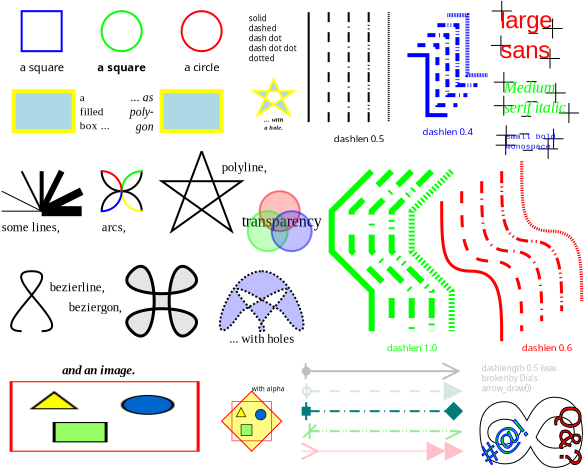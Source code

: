 <?xml version="1.0" encoding="UTF-8"?>
<dia:diagram xmlns:dia="http://www.lysator.liu.se/~alla/dia/">
  <dia:layer name="Background" visible="true">
    <dia:object type="Standard - Line" version="0" id="O0">
      <dia:attribute name="obj_pos">
        <dia:point val="16,19"/>
      </dia:attribute>
      <dia:attribute name="obj_bb">
        <dia:rectangle val="15.929,18.519;24,19.481"/>
      </dia:attribute>
      <dia:attribute name="conn_endpoints">
        <dia:point val="16,19"/>
        <dia:point val="23.95,19"/>
      </dia:attribute>
      <dia:attribute name="numcp">
        <dia:int val="1"/>
      </dia:attribute>
      <dia:attribute name="line_color">
        <dia:color val="#bfbfbfff"/>
      </dia:attribute>
      <dia:attribute name="start_arrow">
        <dia:enum val="13"/>
      </dia:attribute>
      <dia:attribute name="start_arrow_length">
        <dia:real val="0.8"/>
      </dia:attribute>
      <dia:attribute name="start_arrow_width">
        <dia:real val="0.8"/>
      </dia:attribute>
      <dia:attribute name="end_arrow">
        <dia:enum val="1"/>
      </dia:attribute>
      <dia:attribute name="end_arrow_length">
        <dia:real val="0.8"/>
      </dia:attribute>
      <dia:attribute name="end_arrow_width">
        <dia:real val="0.8"/>
      </dia:attribute>
    </dia:object>
    <dia:object type="Standard - Line" version="0" id="O1">
      <dia:attribute name="obj_pos">
        <dia:point val="16,20"/>
      </dia:attribute>
      <dia:attribute name="obj_bb">
        <dia:rectangle val="15.938,19.519;24.062,20.481"/>
      </dia:attribute>
      <dia:attribute name="conn_endpoints">
        <dia:point val="16,20"/>
        <dia:point val="24,20"/>
      </dia:attribute>
      <dia:attribute name="numcp">
        <dia:int val="1"/>
      </dia:attribute>
      <dia:attribute name="line_color">
        <dia:color val="#d8e5e5ff"/>
      </dia:attribute>
      <dia:attribute name="line_style">
        <dia:enum val="1"/>
      </dia:attribute>
      <dia:attribute name="start_arrow">
        <dia:enum val="14"/>
      </dia:attribute>
      <dia:attribute name="start_arrow_length">
        <dia:real val="0.8"/>
      </dia:attribute>
      <dia:attribute name="start_arrow_width">
        <dia:real val="0.8"/>
      </dia:attribute>
      <dia:attribute name="end_arrow">
        <dia:enum val="3"/>
      </dia:attribute>
      <dia:attribute name="end_arrow_length">
        <dia:real val="0.8"/>
      </dia:attribute>
      <dia:attribute name="end_arrow_width">
        <dia:real val="0.8"/>
      </dia:attribute>
      <dia:attribute name="dashlength">
        <dia:real val="0.5"/>
      </dia:attribute>
    </dia:object>
    <dia:object type="Standard - Line" version="0" id="O2">
      <dia:attribute name="obj_pos">
        <dia:point val="16,21"/>
      </dia:attribute>
      <dia:attribute name="obj_bb">
        <dia:rectangle val="15.937,20.292;24.071,21.521"/>
      </dia:attribute>
      <dia:attribute name="conn_endpoints">
        <dia:point val="16,21"/>
        <dia:point val="24,21"/>
      </dia:attribute>
      <dia:attribute name="numcp">
        <dia:int val="1"/>
      </dia:attribute>
      <dia:attribute name="line_color">
        <dia:color val="#007d7bff"/>
      </dia:attribute>
      <dia:attribute name="line_style">
        <dia:enum val="2"/>
      </dia:attribute>
      <dia:attribute name="start_arrow">
        <dia:enum val="16"/>
      </dia:attribute>
      <dia:attribute name="start_arrow_length">
        <dia:real val="0.8"/>
      </dia:attribute>
      <dia:attribute name="start_arrow_width">
        <dia:real val="0.8"/>
      </dia:attribute>
      <dia:attribute name="end_arrow">
        <dia:enum val="5"/>
      </dia:attribute>
      <dia:attribute name="end_arrow_length">
        <dia:real val="0.8"/>
      </dia:attribute>
      <dia:attribute name="end_arrow_width">
        <dia:real val="0.8"/>
      </dia:attribute>
      <dia:attribute name="dashlength">
        <dia:real val="0.5"/>
      </dia:attribute>
    </dia:object>
    <dia:object type="Standard - Line" version="0" id="O3">
      <dia:attribute name="obj_pos">
        <dia:point val="16,22"/>
      </dia:attribute>
      <dia:attribute name="obj_bb">
        <dia:rectangle val="15.925,20.973;24.067,23.294"/>
      </dia:attribute>
      <dia:attribute name="conn_endpoints">
        <dia:point val="16,22"/>
        <dia:point val="24,22"/>
      </dia:attribute>
      <dia:attribute name="numcp">
        <dia:int val="1"/>
      </dia:attribute>
      <dia:attribute name="line_color">
        <dia:color val="#90ee90ff"/>
      </dia:attribute>
      <dia:attribute name="line_style">
        <dia:enum val="3"/>
      </dia:attribute>
      <dia:attribute name="start_arrow">
        <dia:enum val="18"/>
      </dia:attribute>
      <dia:attribute name="start_arrow_length">
        <dia:real val="0.8"/>
      </dia:attribute>
      <dia:attribute name="start_arrow_width">
        <dia:real val="0.8"/>
      </dia:attribute>
      <dia:attribute name="end_arrow">
        <dia:enum val="6"/>
      </dia:attribute>
      <dia:attribute name="end_arrow_length">
        <dia:real val="0.8"/>
      </dia:attribute>
      <dia:attribute name="end_arrow_width">
        <dia:real val="0.8"/>
      </dia:attribute>
      <dia:attribute name="dashlength">
        <dia:real val="0.5"/>
      </dia:attribute>
    </dia:object>
    <dia:object type="Standard - Line" version="0" id="O4">
      <dia:attribute name="obj_pos">
        <dia:point val="16,23"/>
      </dia:attribute>
      <dia:attribute name="obj_bb">
        <dia:rectangle val="15.933,22.418;24.112,23.582"/>
      </dia:attribute>
      <dia:attribute name="conn_endpoints">
        <dia:point val="16,23"/>
        <dia:point val="24,23"/>
      </dia:attribute>
      <dia:attribute name="numcp">
        <dia:int val="1"/>
      </dia:attribute>
      <dia:attribute name="line_color">
        <dia:color val="#ffc0cbff"/>
      </dia:attribute>
      <dia:attribute name="line_style">
        <dia:enum val="4"/>
      </dia:attribute>
      <dia:attribute name="start_arrow">
        <dia:enum val="20"/>
      </dia:attribute>
      <dia:attribute name="start_arrow_length">
        <dia:real val="0.8"/>
      </dia:attribute>
      <dia:attribute name="start_arrow_width">
        <dia:real val="0.8"/>
      </dia:attribute>
      <dia:attribute name="end_arrow">
        <dia:enum val="11"/>
      </dia:attribute>
      <dia:attribute name="end_arrow_length">
        <dia:real val="0.8"/>
      </dia:attribute>
      <dia:attribute name="end_arrow_width">
        <dia:real val="0.8"/>
      </dia:attribute>
      <dia:attribute name="dashlength">
        <dia:real val="0.5"/>
      </dia:attribute>
    </dia:object>
  </dia:layer>
  <dia:layer name="Lines" visible="true">
    <dia:group>
      <dia:attribute name="matrix"/>
      <dia:object type="Standard - Line" version="0" id="O5">
        <dia:attribute name="obj_pos">
          <dia:point val="28.545,1.366"/>
        </dia:attribute>
        <dia:attribute name="obj_bb">
          <dia:rectangle val="28.545,1.366;28.545,2.366"/>
        </dia:attribute>
        <dia:attribute name="conn_endpoints">
          <dia:point val="28.545,1.366"/>
          <dia:point val="28.545,2.366"/>
        </dia:attribute>
        <dia:attribute name="numcp">
          <dia:int val="1"/>
        </dia:attribute>
        <dia:attribute name="line_width">
          <dia:real val="0"/>
        </dia:attribute>
      </dia:object>
      <dia:object type="Standard - Line" version="0" id="O6">
        <dia:attribute name="obj_pos">
          <dia:point val="29.045,1.866"/>
        </dia:attribute>
        <dia:attribute name="obj_bb">
          <dia:rectangle val="28.045,1.866;29.045,1.866"/>
        </dia:attribute>
        <dia:attribute name="conn_endpoints">
          <dia:point val="29.045,1.866"/>
          <dia:point val="28.045,1.866"/>
        </dia:attribute>
        <dia:attribute name="numcp">
          <dia:int val="1"/>
        </dia:attribute>
        <dia:attribute name="line_width">
          <dia:real val="0"/>
        </dia:attribute>
      </dia:object>
    </dia:group>
    <dia:group>
      <dia:attribute name="matrix"/>
      <dia:object type="Standard - Line" version="0" id="O7">
        <dia:attribute name="obj_pos">
          <dia:point val="26.003,0.491"/>
        </dia:attribute>
        <dia:attribute name="obj_bb">
          <dia:rectangle val="26.003,0.491;26.003,1.491"/>
        </dia:attribute>
        <dia:attribute name="conn_endpoints">
          <dia:point val="26.003,0.491"/>
          <dia:point val="26.003,1.491"/>
        </dia:attribute>
        <dia:attribute name="numcp">
          <dia:int val="1"/>
        </dia:attribute>
        <dia:attribute name="line_width">
          <dia:real val="0"/>
        </dia:attribute>
      </dia:object>
      <dia:object type="Standard - Line" version="0" id="O8">
        <dia:attribute name="obj_pos">
          <dia:point val="26.503,0.991"/>
        </dia:attribute>
        <dia:attribute name="obj_bb">
          <dia:rectangle val="25.503,0.991;26.503,0.991"/>
        </dia:attribute>
        <dia:attribute name="conn_endpoints">
          <dia:point val="26.503,0.991"/>
          <dia:point val="25.503,0.991"/>
        </dia:attribute>
        <dia:attribute name="numcp">
          <dia:int val="1"/>
        </dia:attribute>
        <dia:attribute name="line_width">
          <dia:real val="0"/>
        </dia:attribute>
      </dia:object>
    </dia:group>
    <dia:group>
      <dia:attribute name="matrix"/>
      <dia:object type="Standard - Line" version="0" id="O9">
        <dia:attribute name="obj_pos">
          <dia:point val="25.962,2.212"/>
        </dia:attribute>
        <dia:attribute name="obj_bb">
          <dia:rectangle val="25.962,2.212;25.962,3.212"/>
        </dia:attribute>
        <dia:attribute name="conn_endpoints">
          <dia:point val="25.962,2.212"/>
          <dia:point val="25.962,3.212"/>
        </dia:attribute>
        <dia:attribute name="numcp">
          <dia:int val="1"/>
        </dia:attribute>
        <dia:attribute name="line_width">
          <dia:real val="0"/>
        </dia:attribute>
      </dia:object>
      <dia:object type="Standard - Line" version="0" id="O10">
        <dia:attribute name="obj_pos">
          <dia:point val="26.462,2.712"/>
        </dia:attribute>
        <dia:attribute name="obj_bb">
          <dia:rectangle val="25.462,2.712;26.462,2.712"/>
        </dia:attribute>
        <dia:attribute name="conn_endpoints">
          <dia:point val="26.462,2.712"/>
          <dia:point val="25.462,2.712"/>
        </dia:attribute>
        <dia:attribute name="numcp">
          <dia:int val="1"/>
        </dia:attribute>
        <dia:attribute name="line_width">
          <dia:real val="0"/>
        </dia:attribute>
      </dia:object>
    </dia:group>
    <dia:group>
      <dia:attribute name="matrix"/>
      <dia:object type="Standard - Line" version="0" id="O11">
        <dia:attribute name="obj_pos">
          <dia:point val="28.416,2.865"/>
        </dia:attribute>
        <dia:attribute name="obj_bb">
          <dia:rectangle val="28.416,2.865;28.416,3.865"/>
        </dia:attribute>
        <dia:attribute name="conn_endpoints">
          <dia:point val="28.416,2.865"/>
          <dia:point val="28.416,3.865"/>
        </dia:attribute>
        <dia:attribute name="numcp">
          <dia:int val="1"/>
        </dia:attribute>
        <dia:attribute name="line_width">
          <dia:real val="0"/>
        </dia:attribute>
      </dia:object>
      <dia:object type="Standard - Line" version="0" id="O12">
        <dia:attribute name="obj_pos">
          <dia:point val="28.916,3.365"/>
        </dia:attribute>
        <dia:attribute name="obj_bb">
          <dia:rectangle val="27.916,3.365;28.916,3.365"/>
        </dia:attribute>
        <dia:attribute name="conn_endpoints">
          <dia:point val="28.916,3.365"/>
          <dia:point val="27.916,3.365"/>
        </dia:attribute>
        <dia:attribute name="numcp">
          <dia:int val="1"/>
        </dia:attribute>
        <dia:attribute name="line_width">
          <dia:real val="0"/>
        </dia:attribute>
      </dia:object>
    </dia:group>
    <dia:group>
      <dia:attribute name="matrix"/>
      <dia:object type="Standard - Line" version="0" id="O13">
        <dia:attribute name="obj_pos">
          <dia:point val="26.109,4.049"/>
        </dia:attribute>
        <dia:attribute name="obj_bb">
          <dia:rectangle val="26.109,4.049;26.109,5.049"/>
        </dia:attribute>
        <dia:attribute name="conn_endpoints">
          <dia:point val="26.109,4.049"/>
          <dia:point val="26.109,5.049"/>
        </dia:attribute>
        <dia:attribute name="numcp">
          <dia:int val="1"/>
        </dia:attribute>
        <dia:attribute name="line_width">
          <dia:real val="0"/>
        </dia:attribute>
      </dia:object>
      <dia:object type="Standard - Line" version="0" id="O14">
        <dia:attribute name="obj_pos">
          <dia:point val="26.609,4.549"/>
        </dia:attribute>
        <dia:attribute name="obj_bb">
          <dia:rectangle val="25.609,4.549;26.609,4.549"/>
        </dia:attribute>
        <dia:attribute name="conn_endpoints">
          <dia:point val="26.609,4.549"/>
          <dia:point val="25.609,4.549"/>
        </dia:attribute>
        <dia:attribute name="numcp">
          <dia:int val="1"/>
        </dia:attribute>
        <dia:attribute name="line_width">
          <dia:real val="0"/>
        </dia:attribute>
      </dia:object>
    </dia:group>
    <dia:group>
      <dia:attribute name="matrix"/>
      <dia:object type="Standard - Line" version="0" id="O15">
        <dia:attribute name="obj_pos">
          <dia:point val="28.702,4.589"/>
        </dia:attribute>
        <dia:attribute name="obj_bb">
          <dia:rectangle val="28.702,4.589;28.702,5.589"/>
        </dia:attribute>
        <dia:attribute name="conn_endpoints">
          <dia:point val="28.702,4.589"/>
          <dia:point val="28.702,5.589"/>
        </dia:attribute>
        <dia:attribute name="numcp">
          <dia:int val="1"/>
        </dia:attribute>
        <dia:attribute name="line_width">
          <dia:real val="0"/>
        </dia:attribute>
      </dia:object>
      <dia:object type="Standard - Line" version="0" id="O16">
        <dia:attribute name="obj_pos">
          <dia:point val="29.202,5.089"/>
        </dia:attribute>
        <dia:attribute name="obj_bb">
          <dia:rectangle val="28.202,5.089;29.202,5.089"/>
        </dia:attribute>
        <dia:attribute name="conn_endpoints">
          <dia:point val="29.202,5.089"/>
          <dia:point val="28.202,5.089"/>
        </dia:attribute>
        <dia:attribute name="numcp">
          <dia:int val="1"/>
        </dia:attribute>
        <dia:attribute name="line_width">
          <dia:real val="0"/>
        </dia:attribute>
      </dia:object>
    </dia:group>
    <dia:group>
      <dia:attribute name="matrix"/>
      <dia:object type="Standard - Line" version="0" id="O17">
        <dia:attribute name="obj_pos">
          <dia:point val="26.105,5.223"/>
        </dia:attribute>
        <dia:attribute name="obj_bb">
          <dia:rectangle val="26.105,5.223;26.105,6.223"/>
        </dia:attribute>
        <dia:attribute name="conn_endpoints">
          <dia:point val="26.105,5.223"/>
          <dia:point val="26.105,6.223"/>
        </dia:attribute>
        <dia:attribute name="numcp">
          <dia:int val="1"/>
        </dia:attribute>
        <dia:attribute name="line_width">
          <dia:real val="0"/>
        </dia:attribute>
      </dia:object>
      <dia:object type="Standard - Line" version="0" id="O18">
        <dia:attribute name="obj_pos">
          <dia:point val="26.605,5.723"/>
        </dia:attribute>
        <dia:attribute name="obj_bb">
          <dia:rectangle val="25.605,5.723;26.605,5.723"/>
        </dia:attribute>
        <dia:attribute name="conn_endpoints">
          <dia:point val="26.605,5.723"/>
          <dia:point val="25.605,5.723"/>
        </dia:attribute>
        <dia:attribute name="numcp">
          <dia:int val="1"/>
        </dia:attribute>
        <dia:attribute name="line_width">
          <dia:real val="0"/>
        </dia:attribute>
      </dia:object>
    </dia:group>
    <dia:group>
      <dia:attribute name="matrix"/>
      <dia:object type="Standard - Line" version="0" id="O19">
        <dia:attribute name="obj_pos">
          <dia:point val="29.362,5.59"/>
        </dia:attribute>
        <dia:attribute name="obj_bb">
          <dia:rectangle val="29.362,5.59;29.362,6.59"/>
        </dia:attribute>
        <dia:attribute name="conn_endpoints">
          <dia:point val="29.362,5.59"/>
          <dia:point val="29.362,6.59"/>
        </dia:attribute>
        <dia:attribute name="numcp">
          <dia:int val="1"/>
        </dia:attribute>
        <dia:attribute name="line_width">
          <dia:real val="0"/>
        </dia:attribute>
      </dia:object>
      <dia:object type="Standard - Line" version="0" id="O20">
        <dia:attribute name="obj_pos">
          <dia:point val="29.862,6.09"/>
        </dia:attribute>
        <dia:attribute name="obj_bb">
          <dia:rectangle val="28.862,6.09;29.862,6.09"/>
        </dia:attribute>
        <dia:attribute name="conn_endpoints">
          <dia:point val="29.862,6.09"/>
          <dia:point val="28.862,6.09"/>
        </dia:attribute>
        <dia:attribute name="numcp">
          <dia:int val="1"/>
        </dia:attribute>
        <dia:attribute name="line_width">
          <dia:real val="0"/>
        </dia:attribute>
      </dia:object>
    </dia:group>
    <dia:group>
      <dia:attribute name="matrix"/>
      <dia:object type="Standard - Line" version="0" id="O21">
        <dia:attribute name="obj_pos">
          <dia:point val="26.229,6.702"/>
        </dia:attribute>
        <dia:attribute name="obj_bb">
          <dia:rectangle val="26.229,6.702;26.229,7.702"/>
        </dia:attribute>
        <dia:attribute name="conn_endpoints">
          <dia:point val="26.229,6.702"/>
          <dia:point val="26.229,7.702"/>
        </dia:attribute>
        <dia:attribute name="numcp">
          <dia:int val="1"/>
        </dia:attribute>
        <dia:attribute name="line_width">
          <dia:real val="0"/>
        </dia:attribute>
      </dia:object>
      <dia:object type="Standard - Line" version="0" id="O22">
        <dia:attribute name="obj_pos">
          <dia:point val="26.729,7.202"/>
        </dia:attribute>
        <dia:attribute name="obj_bb">
          <dia:rectangle val="25.729,7.202;26.729,7.202"/>
        </dia:attribute>
        <dia:attribute name="conn_endpoints">
          <dia:point val="26.729,7.202"/>
          <dia:point val="25.729,7.202"/>
        </dia:attribute>
        <dia:attribute name="numcp">
          <dia:int val="1"/>
        </dia:attribute>
        <dia:attribute name="line_width">
          <dia:real val="0"/>
        </dia:attribute>
      </dia:object>
    </dia:group>
    <dia:group>
      <dia:attribute name="matrix"/>
      <dia:object type="Standard - Line" version="0" id="O23">
        <dia:attribute name="obj_pos">
          <dia:point val="28.324,7.386"/>
        </dia:attribute>
        <dia:attribute name="obj_bb">
          <dia:rectangle val="28.324,7.386;28.324,8.386"/>
        </dia:attribute>
        <dia:attribute name="conn_endpoints">
          <dia:point val="28.324,7.386"/>
          <dia:point val="28.324,8.386"/>
        </dia:attribute>
        <dia:attribute name="numcp">
          <dia:int val="1"/>
        </dia:attribute>
        <dia:attribute name="line_width">
          <dia:real val="0"/>
        </dia:attribute>
      </dia:object>
      <dia:object type="Standard - Line" version="0" id="O24">
        <dia:attribute name="obj_pos">
          <dia:point val="28.824,7.886"/>
        </dia:attribute>
        <dia:attribute name="obj_bb">
          <dia:rectangle val="27.824,7.886;28.824,7.886"/>
        </dia:attribute>
        <dia:attribute name="conn_endpoints">
          <dia:point val="28.824,7.886"/>
          <dia:point val="27.824,7.886"/>
        </dia:attribute>
        <dia:attribute name="numcp">
          <dia:int val="1"/>
        </dia:attribute>
        <dia:attribute name="line_width">
          <dia:real val="0"/>
        </dia:attribute>
      </dia:object>
    </dia:group>
    <dia:object type="Standard - Line" version="0" id="O25">
      <dia:attribute name="obj_pos">
        <dia:point val="27.058,7.956"/>
      </dia:attribute>
      <dia:attribute name="obj_bb">
        <dia:rectangle val="27.058,7.956;27.558,7.956"/>
      </dia:attribute>
      <dia:attribute name="conn_endpoints">
        <dia:point val="27.058,7.956"/>
        <dia:point val="27.558,7.956"/>
      </dia:attribute>
      <dia:attribute name="numcp">
        <dia:int val="1"/>
      </dia:attribute>
      <dia:attribute name="line_width">
        <dia:real val="0"/>
      </dia:attribute>
    </dia:object>
    <dia:object type="Standard - Line" version="0" id="O26">
      <dia:attribute name="obj_pos">
        <dia:point val="26.888,7.138"/>
      </dia:attribute>
      <dia:attribute name="obj_bb">
        <dia:rectangle val="26.888,7.138;27.388,7.138"/>
      </dia:attribute>
      <dia:attribute name="conn_endpoints">
        <dia:point val="26.888,7.138"/>
        <dia:point val="27.388,7.138"/>
      </dia:attribute>
      <dia:attribute name="numcp">
        <dia:int val="1"/>
      </dia:attribute>
      <dia:attribute name="line_width">
        <dia:real val="0"/>
      </dia:attribute>
    </dia:object>
    <dia:object type="Standard - Line" version="0" id="O27">
      <dia:attribute name="obj_pos">
        <dia:point val="26.977,6.256"/>
      </dia:attribute>
      <dia:attribute name="obj_bb">
        <dia:rectangle val="26.977,6.256;27.477,6.256"/>
      </dia:attribute>
      <dia:attribute name="conn_endpoints">
        <dia:point val="26.977,6.256"/>
        <dia:point val="27.477,6.256"/>
      </dia:attribute>
      <dia:attribute name="numcp">
        <dia:int val="1"/>
      </dia:attribute>
      <dia:attribute name="line_width">
        <dia:real val="0"/>
      </dia:attribute>
    </dia:object>
    <dia:object type="Standard - Line" version="0" id="O28">
      <dia:attribute name="obj_pos">
        <dia:point val="27.277,5.525"/>
      </dia:attribute>
      <dia:attribute name="obj_bb">
        <dia:rectangle val="27.277,5.525;27.777,5.525"/>
      </dia:attribute>
      <dia:attribute name="conn_endpoints">
        <dia:point val="27.277,5.525"/>
        <dia:point val="27.777,5.525"/>
      </dia:attribute>
      <dia:attribute name="numcp">
        <dia:int val="1"/>
      </dia:attribute>
      <dia:attribute name="line_width">
        <dia:real val="0"/>
      </dia:attribute>
    </dia:object>
    <dia:group>
      <dia:attribute name="matrix"/>
      <dia:object type="Standard - Line" version="0" id="O29">
        <dia:attribute name="obj_pos">
          <dia:point val="26.2,7.2"/>
        </dia:attribute>
        <dia:attribute name="obj_bb">
          <dia:rectangle val="26.2,7.2;26.2,8.2"/>
        </dia:attribute>
        <dia:attribute name="conn_endpoints">
          <dia:point val="26.2,7.2"/>
          <dia:point val="26.2,8.2"/>
        </dia:attribute>
        <dia:attribute name="numcp">
          <dia:int val="1"/>
        </dia:attribute>
        <dia:attribute name="line_width">
          <dia:real val="0"/>
        </dia:attribute>
      </dia:object>
      <dia:object type="Standard - Line" version="0" id="O30">
        <dia:attribute name="obj_pos">
          <dia:point val="26.7,7.7"/>
        </dia:attribute>
        <dia:attribute name="obj_bb">
          <dia:rectangle val="25.7,7.7;26.7,7.7"/>
        </dia:attribute>
        <dia:attribute name="conn_endpoints">
          <dia:point val="26.7,7.7"/>
          <dia:point val="25.7,7.7"/>
        </dia:attribute>
        <dia:attribute name="numcp">
          <dia:int val="1"/>
        </dia:attribute>
        <dia:attribute name="line_width">
          <dia:real val="0"/>
        </dia:attribute>
      </dia:object>
    </dia:group>
    <dia:group>
      <dia:attribute name="matrix"/>
      <dia:object type="Standard - Line" version="0" id="O31">
        <dia:attribute name="obj_pos">
          <dia:point val="28.595,6.88"/>
        </dia:attribute>
        <dia:attribute name="obj_bb">
          <dia:rectangle val="28.595,6.88;28.595,7.88"/>
        </dia:attribute>
        <dia:attribute name="conn_endpoints">
          <dia:point val="28.595,6.88"/>
          <dia:point val="28.595,7.88"/>
        </dia:attribute>
        <dia:attribute name="numcp">
          <dia:int val="1"/>
        </dia:attribute>
        <dia:attribute name="line_width">
          <dia:real val="0"/>
        </dia:attribute>
      </dia:object>
      <dia:object type="Standard - Line" version="0" id="O32">
        <dia:attribute name="obj_pos">
          <dia:point val="29.095,7.38"/>
        </dia:attribute>
        <dia:attribute name="obj_bb">
          <dia:rectangle val="28.095,7.38;29.095,7.38"/>
        </dia:attribute>
        <dia:attribute name="conn_endpoints">
          <dia:point val="29.095,7.38"/>
          <dia:point val="28.095,7.38"/>
        </dia:attribute>
        <dia:attribute name="numcp">
          <dia:int val="1"/>
        </dia:attribute>
        <dia:attribute name="line_width">
          <dia:real val="0"/>
        </dia:attribute>
      </dia:object>
    </dia:group>
    <dia:object type="Standard - Line" version="0" id="O33">
      <dia:attribute name="obj_pos">
        <dia:point val="27.248,4.521"/>
      </dia:attribute>
      <dia:attribute name="obj_bb">
        <dia:rectangle val="27.248,4.521;27.748,4.521"/>
      </dia:attribute>
      <dia:attribute name="conn_endpoints">
        <dia:point val="27.248,4.521"/>
        <dia:point val="27.748,4.521"/>
      </dia:attribute>
      <dia:attribute name="numcp">
        <dia:int val="1"/>
      </dia:attribute>
      <dia:attribute name="line_width">
        <dia:real val="0"/>
      </dia:attribute>
    </dia:object>
    <dia:object type="Standard - Line" version="0" id="O34">
      <dia:attribute name="obj_pos">
        <dia:point val="27.326,2.104"/>
      </dia:attribute>
      <dia:attribute name="obj_bb">
        <dia:rectangle val="27.326,2.104;27.826,2.104"/>
      </dia:attribute>
      <dia:attribute name="conn_endpoints">
        <dia:point val="27.326,2.104"/>
        <dia:point val="27.826,2.104"/>
      </dia:attribute>
      <dia:attribute name="numcp">
        <dia:int val="1"/>
      </dia:attribute>
      <dia:attribute name="line_width">
        <dia:real val="0"/>
      </dia:attribute>
    </dia:object>
    <dia:group>
      <dia:attribute name="matrix"/>
      <dia:object type="Standard - Line" version="0" id="O35">
        <dia:attribute name="obj_pos">
          <dia:point val="16.35,1.049"/>
        </dia:attribute>
        <dia:attribute name="obj_bb">
          <dia:rectangle val="16.3,0.999;16.4,6.599"/>
        </dia:attribute>
        <dia:attribute name="conn_endpoints">
          <dia:point val="16.35,1.049"/>
          <dia:point val="16.35,6.549"/>
        </dia:attribute>
        <dia:attribute name="numcp">
          <dia:int val="1"/>
        </dia:attribute>
      </dia:object>
      <dia:object type="Standard - Line" version="0" id="O36">
        <dia:attribute name="obj_pos">
          <dia:point val="17.35,6.549"/>
        </dia:attribute>
        <dia:attribute name="obj_bb">
          <dia:rectangle val="17.3,0.999;17.4,6.599"/>
        </dia:attribute>
        <dia:attribute name="conn_endpoints">
          <dia:point val="17.35,6.549"/>
          <dia:point val="17.35,1.049"/>
        </dia:attribute>
        <dia:attribute name="numcp">
          <dia:int val="1"/>
        </dia:attribute>
        <dia:attribute name="line_style">
          <dia:enum val="1"/>
        </dia:attribute>
        <dia:attribute name="dashlength">
          <dia:real val="0.5"/>
        </dia:attribute>
      </dia:object>
      <dia:object type="Standard - Line" version="0" id="O37">
        <dia:attribute name="obj_pos">
          <dia:point val="18.35,1.049"/>
        </dia:attribute>
        <dia:attribute name="obj_bb">
          <dia:rectangle val="18.3,0.999;18.4,6.599"/>
        </dia:attribute>
        <dia:attribute name="conn_endpoints">
          <dia:point val="18.35,1.049"/>
          <dia:point val="18.35,6.549"/>
        </dia:attribute>
        <dia:attribute name="numcp">
          <dia:int val="1"/>
        </dia:attribute>
        <dia:attribute name="line_style">
          <dia:enum val="2"/>
        </dia:attribute>
        <dia:attribute name="dashlength">
          <dia:real val="0.5"/>
        </dia:attribute>
      </dia:object>
      <dia:object type="Standard - Line" version="0" id="O38">
        <dia:attribute name="obj_pos">
          <dia:point val="19.35,1.049"/>
        </dia:attribute>
        <dia:attribute name="obj_bb">
          <dia:rectangle val="19.3,0.999;19.4,6.599"/>
        </dia:attribute>
        <dia:attribute name="conn_endpoints">
          <dia:point val="19.35,1.049"/>
          <dia:point val="19.35,6.549"/>
        </dia:attribute>
        <dia:attribute name="numcp">
          <dia:int val="1"/>
        </dia:attribute>
        <dia:attribute name="line_style">
          <dia:enum val="3"/>
        </dia:attribute>
        <dia:attribute name="dashlength">
          <dia:real val="0.5"/>
        </dia:attribute>
      </dia:object>
      <dia:object type="Standard - Line" version="0" id="O39">
        <dia:attribute name="obj_pos">
          <dia:point val="20.35,1.049"/>
        </dia:attribute>
        <dia:attribute name="obj_bb">
          <dia:rectangle val="20.3,0.999;20.4,6.599"/>
        </dia:attribute>
        <dia:attribute name="conn_endpoints">
          <dia:point val="20.35,1.049"/>
          <dia:point val="20.35,6.549"/>
        </dia:attribute>
        <dia:attribute name="numcp">
          <dia:int val="1"/>
        </dia:attribute>
        <dia:attribute name="line_style">
          <dia:enum val="4"/>
        </dia:attribute>
        <dia:attribute name="dashlength">
          <dia:real val="0.5"/>
        </dia:attribute>
      </dia:object>
    </dia:group>
    <dia:group>
      <dia:attribute name="matrix"/>
      <dia:object type="Standard - PolyLine" version="0" id="O40">
        <dia:attribute name="obj_pos">
          <dia:point val="19.5,9"/>
        </dia:attribute>
        <dia:attribute name="obj_bb">
          <dia:rectangle val="17.35,8.788;19.712,17.15"/>
        </dia:attribute>
        <dia:attribute name="poly_points">
          <dia:point val="19.5,9"/>
          <dia:point val="17.5,11"/>
          <dia:point val="17.5,13"/>
          <dia:point val="19.5,15"/>
          <dia:point val="19.5,17"/>
        </dia:attribute>
        <dia:attribute name="line_color">
          <dia:color val="#00ff00ff"/>
        </dia:attribute>
        <dia:attribute name="line_width">
          <dia:real val="0.3"/>
        </dia:attribute>
      </dia:object>
      <dia:object type="Standard - PolyLine" version="0" id="O41">
        <dia:attribute name="obj_pos">
          <dia:point val="20.5,9"/>
        </dia:attribute>
        <dia:attribute name="obj_bb">
          <dia:rectangle val="18.35,8.788;20.712,17.15"/>
        </dia:attribute>
        <dia:attribute name="poly_points">
          <dia:point val="20.5,9"/>
          <dia:point val="18.5,11"/>
          <dia:point val="18.5,13"/>
          <dia:point val="20.5,15"/>
          <dia:point val="20.5,17"/>
        </dia:attribute>
        <dia:attribute name="line_color">
          <dia:color val="#00ff00ff"/>
        </dia:attribute>
        <dia:attribute name="line_width">
          <dia:real val="0.3"/>
        </dia:attribute>
        <dia:attribute name="line_style">
          <dia:enum val="1"/>
        </dia:attribute>
      </dia:object>
      <dia:object type="Standard - PolyLine" version="0" id="O42">
        <dia:attribute name="obj_pos">
          <dia:point val="21.5,9"/>
        </dia:attribute>
        <dia:attribute name="obj_bb">
          <dia:rectangle val="19.35,8.788;21.712,17.15"/>
        </dia:attribute>
        <dia:attribute name="poly_points">
          <dia:point val="21.5,9"/>
          <dia:point val="19.5,11"/>
          <dia:point val="19.5,13"/>
          <dia:point val="21.5,15"/>
          <dia:point val="21.5,17"/>
        </dia:attribute>
        <dia:attribute name="line_color">
          <dia:color val="#00ff00ff"/>
        </dia:attribute>
        <dia:attribute name="line_width">
          <dia:real val="0.3"/>
        </dia:attribute>
        <dia:attribute name="line_style">
          <dia:enum val="2"/>
        </dia:attribute>
      </dia:object>
      <dia:object type="Standard - PolyLine" version="0" id="O43">
        <dia:attribute name="obj_pos">
          <dia:point val="22.5,9"/>
        </dia:attribute>
        <dia:attribute name="obj_bb">
          <dia:rectangle val="20.35,8.788;22.712,17.15"/>
        </dia:attribute>
        <dia:attribute name="poly_points">
          <dia:point val="22.5,9"/>
          <dia:point val="20.5,11"/>
          <dia:point val="20.5,13"/>
          <dia:point val="22.5,15"/>
          <dia:point val="22.5,17"/>
        </dia:attribute>
        <dia:attribute name="line_color">
          <dia:color val="#00ff00ff"/>
        </dia:attribute>
        <dia:attribute name="line_width">
          <dia:real val="0.3"/>
        </dia:attribute>
        <dia:attribute name="line_style">
          <dia:enum val="3"/>
        </dia:attribute>
      </dia:object>
      <dia:object type="Standard - PolyLine" version="0" id="O44">
        <dia:attribute name="obj_pos">
          <dia:point val="23.5,9"/>
        </dia:attribute>
        <dia:attribute name="obj_bb">
          <dia:rectangle val="21.35,8.788;23.712,17.15"/>
        </dia:attribute>
        <dia:attribute name="poly_points">
          <dia:point val="23.5,9"/>
          <dia:point val="21.5,11"/>
          <dia:point val="21.5,13"/>
          <dia:point val="23.5,15"/>
          <dia:point val="23.5,17"/>
        </dia:attribute>
        <dia:attribute name="line_color">
          <dia:color val="#00ff00ff"/>
        </dia:attribute>
        <dia:attribute name="line_width">
          <dia:real val="0.3"/>
        </dia:attribute>
        <dia:attribute name="line_style">
          <dia:enum val="4"/>
        </dia:attribute>
      </dia:object>
    </dia:group>
    <dia:group>
      <dia:attribute name="matrix"/>
      <dia:object type="Standard - ZigZagLine" version="1" id="O45">
        <dia:attribute name="obj_pos">
          <dia:point val="21.287,3.199"/>
        </dia:attribute>
        <dia:attribute name="obj_bb">
          <dia:rectangle val="21.187,3.099;23.387,6.299"/>
        </dia:attribute>
        <dia:attribute name="orth_points">
          <dia:point val="21.287,3.199"/>
          <dia:point val="22.287,3.199"/>
          <dia:point val="22.287,6.199"/>
          <dia:point val="23.287,6.199"/>
        </dia:attribute>
        <dia:attribute name="orth_orient">
          <dia:enum val="0"/>
          <dia:enum val="1"/>
          <dia:enum val="0"/>
        </dia:attribute>
        <dia:attribute name="autorouting">
          <dia:boolean val="false"/>
        </dia:attribute>
        <dia:attribute name="line_color">
          <dia:color val="#0000ffff"/>
        </dia:attribute>
        <dia:attribute name="line_width">
          <dia:real val="0.2"/>
        </dia:attribute>
      </dia:object>
      <dia:object type="Standard - ZigZagLine" version="1" id="O46">
        <dia:attribute name="obj_pos">
          <dia:point val="21.787,2.699"/>
        </dia:attribute>
        <dia:attribute name="obj_bb">
          <dia:rectangle val="21.687,2.599;23.887,5.799"/>
        </dia:attribute>
        <dia:attribute name="orth_points">
          <dia:point val="21.787,2.699"/>
          <dia:point val="22.787,2.699"/>
          <dia:point val="22.787,5.699"/>
          <dia:point val="23.787,5.699"/>
        </dia:attribute>
        <dia:attribute name="orth_orient">
          <dia:enum val="0"/>
          <dia:enum val="1"/>
          <dia:enum val="0"/>
        </dia:attribute>
        <dia:attribute name="autorouting">
          <dia:boolean val="false"/>
        </dia:attribute>
        <dia:attribute name="line_color">
          <dia:color val="#0000ffff"/>
        </dia:attribute>
        <dia:attribute name="line_width">
          <dia:real val="0.2"/>
        </dia:attribute>
        <dia:attribute name="line_style">
          <dia:enum val="1"/>
        </dia:attribute>
        <dia:attribute name="dashlength">
          <dia:real val="0.4"/>
        </dia:attribute>
      </dia:object>
      <dia:object type="Standard - ZigZagLine" version="1" id="O47">
        <dia:attribute name="obj_pos">
          <dia:point val="22.287,2.199"/>
        </dia:attribute>
        <dia:attribute name="obj_bb">
          <dia:rectangle val="22.187,2.099;24.387,5.299"/>
        </dia:attribute>
        <dia:attribute name="orth_points">
          <dia:point val="22.287,2.199"/>
          <dia:point val="23.287,2.199"/>
          <dia:point val="23.287,5.199"/>
          <dia:point val="24.287,5.199"/>
        </dia:attribute>
        <dia:attribute name="orth_orient">
          <dia:enum val="0"/>
          <dia:enum val="1"/>
          <dia:enum val="0"/>
        </dia:attribute>
        <dia:attribute name="autorouting">
          <dia:boolean val="false"/>
        </dia:attribute>
        <dia:attribute name="line_color">
          <dia:color val="#0000ffff"/>
        </dia:attribute>
        <dia:attribute name="line_width">
          <dia:real val="0.2"/>
        </dia:attribute>
        <dia:attribute name="line_style">
          <dia:enum val="2"/>
        </dia:attribute>
        <dia:attribute name="dashlength">
          <dia:real val="0.4"/>
        </dia:attribute>
      </dia:object>
      <dia:object type="Standard - ZigZagLine" version="1" id="O48">
        <dia:attribute name="obj_pos">
          <dia:point val="22.787,1.699"/>
        </dia:attribute>
        <dia:attribute name="obj_bb">
          <dia:rectangle val="22.687,1.599;24.887,4.799"/>
        </dia:attribute>
        <dia:attribute name="orth_points">
          <dia:point val="22.787,1.699"/>
          <dia:point val="23.787,1.699"/>
          <dia:point val="23.787,4.699"/>
          <dia:point val="24.787,4.699"/>
        </dia:attribute>
        <dia:attribute name="orth_orient">
          <dia:enum val="0"/>
          <dia:enum val="1"/>
          <dia:enum val="0"/>
        </dia:attribute>
        <dia:attribute name="autorouting">
          <dia:boolean val="false"/>
        </dia:attribute>
        <dia:attribute name="line_color">
          <dia:color val="#0000ffff"/>
        </dia:attribute>
        <dia:attribute name="line_width">
          <dia:real val="0.2"/>
        </dia:attribute>
        <dia:attribute name="line_style">
          <dia:enum val="3"/>
        </dia:attribute>
        <dia:attribute name="dashlength">
          <dia:real val="0.4"/>
        </dia:attribute>
      </dia:object>
      <dia:object type="Standard - ZigZagLine" version="1" id="O49">
        <dia:attribute name="obj_pos">
          <dia:point val="23.287,1.199"/>
        </dia:attribute>
        <dia:attribute name="obj_bb">
          <dia:rectangle val="23.187,1.099;25.387,4.299"/>
        </dia:attribute>
        <dia:attribute name="orth_points">
          <dia:point val="23.287,1.199"/>
          <dia:point val="24.287,1.199"/>
          <dia:point val="24.287,4.199"/>
          <dia:point val="25.287,4.199"/>
        </dia:attribute>
        <dia:attribute name="orth_orient">
          <dia:enum val="0"/>
          <dia:enum val="1"/>
          <dia:enum val="0"/>
        </dia:attribute>
        <dia:attribute name="autorouting">
          <dia:boolean val="false"/>
        </dia:attribute>
        <dia:attribute name="line_color">
          <dia:color val="#0000ffff"/>
        </dia:attribute>
        <dia:attribute name="line_width">
          <dia:real val="0.2"/>
        </dia:attribute>
        <dia:attribute name="line_style">
          <dia:enum val="4"/>
        </dia:attribute>
        <dia:attribute name="dashlength">
          <dia:real val="0.4"/>
        </dia:attribute>
      </dia:object>
    </dia:group>
    <dia:group>
      <dia:attribute name="matrix"/>
      <dia:object type="Standard - BezierLine" version="0" id="O50">
        <dia:attribute name="obj_pos">
          <dia:point val="24,10"/>
        </dia:attribute>
        <dia:attribute name="obj_bb">
          <dia:rectangle val="23.925,9.925;27.075,17.075"/>
        </dia:attribute>
        <dia:attribute name="bez_points">
          <dia:point val="24,10"/>
          <dia:point val="24,12.5"/>
          <dia:point val="24,13.5"/>
          <dia:point val="25.5,13.5"/>
          <dia:point val="27,13.5"/>
          <dia:point val="27,15"/>
          <dia:point val="27,17"/>
        </dia:attribute>
        <dia:attribute name="corner_types">
          <dia:enum val="0"/>
          <dia:enum val="0"/>
          <dia:enum val="0"/>
        </dia:attribute>
        <dia:attribute name="line_color">
          <dia:color val="#ff0000ff"/>
        </dia:attribute>
        <dia:attribute name="line_width">
          <dia:real val="0.15"/>
        </dia:attribute>
        <dia:attribute name="line_style">
          <dia:enum val="1"/>
        </dia:attribute>
        <dia:attribute name="dashlength">
          <dia:real val="0.6"/>
        </dia:attribute>
      </dia:object>
      <dia:object type="Standard - BezierLine" version="0" id="O51">
        <dia:attribute name="obj_pos">
          <dia:point val="23,10.5"/>
        </dia:attribute>
        <dia:attribute name="obj_bb">
          <dia:rectangle val="22.925,10.425;26.075,17.575"/>
        </dia:attribute>
        <dia:attribute name="bez_points">
          <dia:point val="23,10.5"/>
          <dia:point val="23,13"/>
          <dia:point val="23,14"/>
          <dia:point val="24.5,14"/>
          <dia:point val="26,14"/>
          <dia:point val="26,15.5"/>
          <dia:point val="26,17.5"/>
        </dia:attribute>
        <dia:attribute name="corner_types">
          <dia:enum val="0"/>
          <dia:enum val="0"/>
          <dia:enum val="0"/>
        </dia:attribute>
        <dia:attribute name="line_color">
          <dia:color val="#ff0000ff"/>
        </dia:attribute>
        <dia:attribute name="line_width">
          <dia:real val="0.15"/>
        </dia:attribute>
      </dia:object>
      <dia:object type="Standard - BezierLine" version="0" id="O52">
        <dia:attribute name="obj_pos">
          <dia:point val="27,8.5"/>
        </dia:attribute>
        <dia:attribute name="obj_bb">
          <dia:rectangle val="26.925,8.425;30.075,15.575"/>
        </dia:attribute>
        <dia:attribute name="bez_points">
          <dia:point val="27,8.5"/>
          <dia:point val="27,11"/>
          <dia:point val="27,12"/>
          <dia:point val="28.5,12"/>
          <dia:point val="30,12"/>
          <dia:point val="30,13.5"/>
          <dia:point val="30,15.5"/>
        </dia:attribute>
        <dia:attribute name="corner_types">
          <dia:enum val="0"/>
          <dia:enum val="0"/>
          <dia:enum val="0"/>
        </dia:attribute>
        <dia:attribute name="line_color">
          <dia:color val="#ff0000ff"/>
        </dia:attribute>
        <dia:attribute name="line_width">
          <dia:real val="0.15"/>
        </dia:attribute>
        <dia:attribute name="line_style">
          <dia:enum val="4"/>
        </dia:attribute>
        <dia:attribute name="dashlength">
          <dia:real val="0.6"/>
        </dia:attribute>
      </dia:object>
      <dia:object type="Standard - BezierLine" version="0" id="O53">
        <dia:attribute name="obj_pos">
          <dia:point val="26,9"/>
        </dia:attribute>
        <dia:attribute name="obj_bb">
          <dia:rectangle val="25.925,8.925;29.075,16.075"/>
        </dia:attribute>
        <dia:attribute name="bez_points">
          <dia:point val="26,9"/>
          <dia:point val="26,11.5"/>
          <dia:point val="26,12.5"/>
          <dia:point val="27.5,12.5"/>
          <dia:point val="29,12.5"/>
          <dia:point val="29,14"/>
          <dia:point val="29,16"/>
        </dia:attribute>
        <dia:attribute name="corner_types">
          <dia:enum val="0"/>
          <dia:enum val="0"/>
          <dia:enum val="0"/>
        </dia:attribute>
        <dia:attribute name="line_color">
          <dia:color val="#ff0000ff"/>
        </dia:attribute>
        <dia:attribute name="line_width">
          <dia:real val="0.15"/>
        </dia:attribute>
        <dia:attribute name="line_style">
          <dia:enum val="3"/>
        </dia:attribute>
        <dia:attribute name="dashlength">
          <dia:real val="0.6"/>
        </dia:attribute>
      </dia:object>
      <dia:object type="Standard - BezierLine" version="0" id="O54">
        <dia:attribute name="obj_pos">
          <dia:point val="25,9.5"/>
        </dia:attribute>
        <dia:attribute name="obj_bb">
          <dia:rectangle val="24.925,9.425;28.075,16.575"/>
        </dia:attribute>
        <dia:attribute name="bez_points">
          <dia:point val="25,9.5"/>
          <dia:point val="25,12"/>
          <dia:point val="25,13"/>
          <dia:point val="26.5,13"/>
          <dia:point val="28,13"/>
          <dia:point val="28,14.5"/>
          <dia:point val="28,16.5"/>
        </dia:attribute>
        <dia:attribute name="corner_types">
          <dia:enum val="0"/>
          <dia:enum val="0"/>
          <dia:enum val="0"/>
        </dia:attribute>
        <dia:attribute name="line_color">
          <dia:color val="#ff0000ff"/>
        </dia:attribute>
        <dia:attribute name="line_width">
          <dia:real val="0.15"/>
        </dia:attribute>
        <dia:attribute name="line_style">
          <dia:enum val="2"/>
        </dia:attribute>
        <dia:attribute name="dashlength">
          <dia:real val="0.6"/>
        </dia:attribute>
      </dia:object>
    </dia:group>
    <dia:object type="Standard - Ellipse" version="0" id="O55">
      <dia:attribute name="obj_pos">
        <dia:point val="10,1"/>
      </dia:attribute>
      <dia:attribute name="obj_bb">
        <dia:rectangle val="9.95,0.95;12.05,3.05"/>
      </dia:attribute>
      <dia:attribute name="elem_corner">
        <dia:point val="10,1"/>
      </dia:attribute>
      <dia:attribute name="elem_width">
        <dia:real val="2"/>
      </dia:attribute>
      <dia:attribute name="elem_height">
        <dia:real val="2"/>
      </dia:attribute>
      <dia:attribute name="border_color">
        <dia:color val="#ff0000ff"/>
      </dia:attribute>
      <dia:attribute name="show_background">
        <dia:boolean val="false"/>
      </dia:attribute>
    </dia:object>
    <dia:object type="Standard - Line" version="0" id="O56">
      <dia:attribute name="obj_pos">
        <dia:point val="1,11"/>
      </dia:attribute>
      <dia:attribute name="obj_bb">
        <dia:rectangle val="0.995,10.995;3.005,11.005"/>
      </dia:attribute>
      <dia:attribute name="conn_endpoints">
        <dia:point val="1,11"/>
        <dia:point val="3,11"/>
      </dia:attribute>
      <dia:attribute name="numcp">
        <dia:int val="1"/>
      </dia:attribute>
      <dia:attribute name="line_width">
        <dia:real val="0.01"/>
      </dia:attribute>
    </dia:object>
    <dia:object type="Standard - Line" version="0" id="O57">
      <dia:attribute name="obj_pos">
        <dia:point val="3,11"/>
      </dia:attribute>
      <dia:attribute name="obj_bb">
        <dia:rectangle val="0.966,9.966;3.034,11.034"/>
      </dia:attribute>
      <dia:attribute name="conn_endpoints">
        <dia:point val="3,11"/>
        <dia:point val="1,10"/>
      </dia:attribute>
      <dia:attribute name="numcp">
        <dia:int val="1"/>
      </dia:attribute>
      <dia:attribute name="line_width">
        <dia:real val="0.05"/>
      </dia:attribute>
    </dia:object>
    <dia:object type="Standard - Line" version="0" id="O58">
      <dia:attribute name="obj_pos">
        <dia:point val="3,11"/>
      </dia:attribute>
      <dia:attribute name="obj_bb">
        <dia:rectangle val="1.933,8.933;3.067,11.067"/>
      </dia:attribute>
      <dia:attribute name="conn_endpoints">
        <dia:point val="3,11"/>
        <dia:point val="2,9"/>
      </dia:attribute>
      <dia:attribute name="numcp">
        <dia:int val="1"/>
      </dia:attribute>
    </dia:object>
    <dia:object type="Standard - Line" version="0" id="O59">
      <dia:attribute name="obj_pos">
        <dia:point val="3,11"/>
      </dia:attribute>
      <dia:attribute name="obj_bb">
        <dia:rectangle val="2.9,8.9;3.1,11.1"/>
      </dia:attribute>
      <dia:attribute name="conn_endpoints">
        <dia:point val="3,11"/>
        <dia:point val="3,9"/>
      </dia:attribute>
      <dia:attribute name="numcp">
        <dia:int val="1"/>
      </dia:attribute>
      <dia:attribute name="line_width">
        <dia:real val="0.2"/>
      </dia:attribute>
    </dia:object>
    <dia:object type="Standard - Line" version="0" id="O60">
      <dia:attribute name="obj_pos">
        <dia:point val="3,11"/>
      </dia:attribute>
      <dia:attribute name="obj_bb">
        <dia:rectangle val="2.799,8.799;4.201,11.201"/>
      </dia:attribute>
      <dia:attribute name="conn_endpoints">
        <dia:point val="3,11"/>
        <dia:point val="4,9"/>
      </dia:attribute>
      <dia:attribute name="numcp">
        <dia:int val="1"/>
      </dia:attribute>
      <dia:attribute name="line_width">
        <dia:real val="0.3"/>
      </dia:attribute>
    </dia:object>
    <dia:object type="Standard - PolyLine" version="0" id="O61">
      <dia:attribute name="obj_pos">
        <dia:point val="11,8"/>
      </dia:attribute>
      <dia:attribute name="obj_bb">
        <dia:rectangle val="8.844,7.936;13.156,12.136"/>
      </dia:attribute>
      <dia:attribute name="poly_points">
        <dia:point val="11,8"/>
        <dia:point val="9.5,12"/>
        <dia:point val="13,9.5"/>
        <dia:point val="9,9.5"/>
        <dia:point val="12.5,12"/>
        <dia:point val="11,8"/>
      </dia:attribute>
    </dia:object>
    <dia:object type="Standard - BezierLine" version="0" id="O62">
      <dia:attribute name="obj_pos">
        <dia:point val="3,17"/>
      </dia:attribute>
      <dia:attribute name="obj_bb">
        <dia:rectangle val="1.425,13.95;3.575,17.05"/>
      </dia:attribute>
      <dia:attribute name="bez_points">
        <dia:point val="3,17"/>
        <dia:point val="5,17"/>
        <dia:point val="0.5,14"/>
        <dia:point val="2.5,14"/>
        <dia:point val="4.5,14"/>
        <dia:point val="0,17"/>
        <dia:point val="2,17"/>
      </dia:attribute>
      <dia:attribute name="corner_types">
        <dia:enum val="0"/>
        <dia:enum val="0"/>
        <dia:enum val="0"/>
      </dia:attribute>
    </dia:object>
    <dia:object type="Standard - Line" version="0" id="O63">
      <dia:attribute name="obj_pos">
        <dia:point val="3,11"/>
      </dia:attribute>
      <dia:attribute name="obj_bb">
        <dia:rectangle val="2.732,9.732;5.268,11.268"/>
      </dia:attribute>
      <dia:attribute name="conn_endpoints">
        <dia:point val="3,11"/>
        <dia:point val="5,10"/>
      </dia:attribute>
      <dia:attribute name="numcp">
        <dia:int val="1"/>
      </dia:attribute>
      <dia:attribute name="line_width">
        <dia:real val="0.4"/>
      </dia:attribute>
    </dia:object>
    <dia:object type="Standard - Line" version="0" id="O64">
      <dia:attribute name="obj_pos">
        <dia:point val="3,11"/>
      </dia:attribute>
      <dia:attribute name="obj_bb">
        <dia:rectangle val="2.75,10.75;5.25,11.25"/>
      </dia:attribute>
      <dia:attribute name="conn_endpoints">
        <dia:point val="3,11"/>
        <dia:point val="5,11"/>
      </dia:attribute>
      <dia:attribute name="numcp">
        <dia:int val="1"/>
      </dia:attribute>
      <dia:attribute name="line_width">
        <dia:real val="0.5"/>
      </dia:attribute>
    </dia:object>
    <dia:object type="Standard - Outline" version="0" id="O65">
      <dia:attribute name="obj_pos">
        <dia:point val="24.9,23.8"/>
      </dia:attribute>
      <dia:attribute name="obj_bb">
        <dia:rectangle val="24.89,20.495;30.03,23.81"/>
      </dia:attribute>
      <dia:attribute name="meta">
        <dia:composite type="dict"/>
      </dia:attribute>
      <dia:attribute name="name">
        <dia:string>#8#</dia:string>
      </dia:attribute>
      <dia:attribute name="rotation">
        <dia:real val="90"/>
      </dia:attribute>
      <dia:attribute name="text_font">
        <dia:font family="serif" style="80" name="Times-Bold"/>
      </dia:attribute>
      <dia:attribute name="text_height">
        <dia:real val="7"/>
      </dia:attribute>
      <dia:attribute name="line_width">
        <dia:real val="0.02"/>
      </dia:attribute>
      <dia:attribute name="line_colour">
        <dia:color val="#000000ff"/>
      </dia:attribute>
      <dia:attribute name="fill_colour">
        <dia:color val="#000000ff"/>
      </dia:attribute>
      <dia:attribute name="show_background">
        <dia:boolean val="false"/>
      </dia:attribute>
    </dia:object>
  </dia:layer>
  <dia:layer name="*gons" visible="true">
    <dia:object type="Standard - Polygon" version="0" id="O66">
      <dia:attribute name="obj_pos">
        <dia:point val="13.5,20"/>
      </dia:attribute>
      <dia:attribute name="obj_bb">
        <dia:rectangle val="12,20;15,23"/>
      </dia:attribute>
      <dia:attribute name="poly_points">
        <dia:point val="13.5,20"/>
        <dia:point val="15,21.5"/>
        <dia:point val="13.5,23"/>
        <dia:point val="12,21.5"/>
      </dia:attribute>
      <dia:attribute name="line_color">
        <dia:color val="#ff0000ff"/>
      </dia:attribute>
      <dia:attribute name="line_width">
        <dia:real val="0"/>
      </dia:attribute>
      <dia:attribute name="inner_color">
        <dia:color val="#fffb85ff"/>
      </dia:attribute>
      <dia:attribute name="show_background">
        <dia:boolean val="true"/>
      </dia:attribute>
    </dia:object>
    <dia:object type="Standard - Box" version="0" id="O67">
      <dia:attribute name="obj_pos">
        <dia:point val="6,1"/>
      </dia:attribute>
      <dia:attribute name="obj_bb">
        <dia:rectangle val="5.95,0.95;8.05,3.05"/>
      </dia:attribute>
      <dia:attribute name="elem_corner">
        <dia:point val="6,1"/>
      </dia:attribute>
      <dia:attribute name="elem_width">
        <dia:real val="2"/>
      </dia:attribute>
      <dia:attribute name="elem_height">
        <dia:real val="2.0"/>
      </dia:attribute>
      <dia:attribute name="border_color">
        <dia:color val="#00ff00ff"/>
      </dia:attribute>
      <dia:attribute name="show_background">
        <dia:boolean val="true"/>
      </dia:attribute>
      <dia:attribute name="corner_radius">
        <dia:real val="1"/>
      </dia:attribute>
    </dia:object>
    <dia:object type="Standard - Box" version="0" id="O68">
      <dia:attribute name="obj_pos">
        <dia:point val="1.6,5"/>
      </dia:attribute>
      <dia:attribute name="obj_bb">
        <dia:rectangle val="1.5,4.9;4.7,7.1"/>
      </dia:attribute>
      <dia:attribute name="elem_corner">
        <dia:point val="1.6,5"/>
      </dia:attribute>
      <dia:attribute name="elem_width">
        <dia:real val="3"/>
      </dia:attribute>
      <dia:attribute name="elem_height">
        <dia:real val="2"/>
      </dia:attribute>
      <dia:attribute name="border_width">
        <dia:real val="0.2"/>
      </dia:attribute>
      <dia:attribute name="border_color">
        <dia:color val="#ffff00ff"/>
      </dia:attribute>
      <dia:attribute name="inner_color">
        <dia:color val="#add8e6ff"/>
      </dia:attribute>
      <dia:attribute name="show_background">
        <dia:boolean val="true"/>
      </dia:attribute>
    </dia:object>
    <dia:object type="Standard - Polygon" version="0" id="O69">
      <dia:attribute name="obj_pos">
        <dia:point val="9,5"/>
      </dia:attribute>
      <dia:attribute name="obj_bb">
        <dia:rectangle val="8.9,4.9;12.1,7.1"/>
      </dia:attribute>
      <dia:attribute name="poly_points">
        <dia:point val="9,5"/>
        <dia:point val="12,5"/>
        <dia:point val="12,7"/>
        <dia:point val="9,7"/>
      </dia:attribute>
      <dia:attribute name="line_color">
        <dia:color val="#ffff00ff"/>
      </dia:attribute>
      <dia:attribute name="line_width">
        <dia:real val="0.2"/>
      </dia:attribute>
      <dia:attribute name="inner_color">
        <dia:color val="#add8e6ff"/>
      </dia:attribute>
      <dia:attribute name="show_background">
        <dia:boolean val="true"/>
      </dia:attribute>
    </dia:object>
    <dia:object type="Standard - Box" version="0" id="O70">
      <dia:attribute name="obj_pos">
        <dia:point val="2,1"/>
      </dia:attribute>
      <dia:attribute name="obj_bb">
        <dia:rectangle val="1.95,0.95;4.05,3.05"/>
      </dia:attribute>
      <dia:attribute name="elem_corner">
        <dia:point val="2,1"/>
      </dia:attribute>
      <dia:attribute name="elem_width">
        <dia:real val="2"/>
      </dia:attribute>
      <dia:attribute name="elem_height">
        <dia:real val="2"/>
      </dia:attribute>
      <dia:attribute name="border_color">
        <dia:color val="#0000ffff"/>
      </dia:attribute>
      <dia:attribute name="show_background">
        <dia:boolean val="true"/>
      </dia:attribute>
    </dia:object>
    <dia:object type="Standard - Polygon" version="0" id="O71">
      <dia:attribute name="obj_pos">
        <dia:point val="14.6,4.4"/>
      </dia:attribute>
      <dia:attribute name="obj_bb">
        <dia:rectangle val="13.435,4.277;15.765,6.337"/>
      </dia:attribute>
      <dia:attribute name="poly_points">
        <dia:point val="14.6,4.4"/>
        <dia:point val="15.4,6.2"/>
        <dia:point val="13.6,5"/>
        <dia:point val="15.6,5"/>
        <dia:point val="13.8,6.2"/>
      </dia:attribute>
      <dia:attribute name="line_color">
        <dia:color val="#ffff00ff"/>
      </dia:attribute>
      <dia:attribute name="line_width">
        <dia:real val="0.1"/>
      </dia:attribute>
      <dia:attribute name="inner_color">
        <dia:color val="#add8e6ff"/>
      </dia:attribute>
      <dia:attribute name="show_background">
        <dia:boolean val="true"/>
      </dia:attribute>
    </dia:object>
    <dia:object type="Standard - Beziergon" version="0" id="O72">
      <dia:attribute name="obj_pos">
        <dia:point val="14,14"/>
      </dia:attribute>
      <dia:attribute name="obj_bb">
        <dia:rectangle val="11.86,13.95;16.14,17.05"/>
      </dia:attribute>
      <dia:attribute name="bez_points">
        <dia:point val="14,14"/>
        <dia:point val="16,14"/>
        <dia:point val="17,19"/>
        <dia:point val="15,16"/>
        <dia:point val="10,13"/>
        <dia:point val="15,17"/>
        <dia:point val="14,17"/>
        <dia:point val="13,17"/>
        <dia:point val="18,13"/>
        <dia:point val="13,16"/>
        <dia:point val="11,19"/>
        <dia:point val="12,14"/>
      </dia:attribute>
      <dia:attribute name="corner_types">
        <dia:enum val="1085204704"/>
        <dia:enum val="2"/>
        <dia:enum val="0"/>
        <dia:enum val="2"/>
        <dia:enum val="0"/>
      </dia:attribute>
      <dia:attribute name="line_width">
        <dia:real val="0.1"/>
      </dia:attribute>
      <dia:attribute name="inner_color">
        <dia:color val="#bfbfffff"/>
      </dia:attribute>
      <dia:attribute name="show_background">
        <dia:boolean val="true"/>
      </dia:attribute>
      <dia:attribute name="line_style">
        <dia:enum val="4"/>
      </dia:attribute>
    </dia:object>
    <dia:object type="Standard - Outline" version="0" id="O73">
      <dia:attribute name="obj_pos">
        <dia:point val="24.771,22.955"/>
      </dia:attribute>
      <dia:attribute name="obj_bb">
        <dia:rectangle val="24.736,21.339;27.535,23.997"/>
      </dia:attribute>
      <dia:attribute name="meta">
        <dia:composite type="dict"/>
      </dia:attribute>
      <dia:attribute name="name">
        <dia:string>##@!#</dia:string>
      </dia:attribute>
      <dia:attribute name="rotation">
        <dia:real val="40"/>
      </dia:attribute>
      <dia:attribute name="text_font">
        <dia:font family="Arial" style="0" name="Helvetica"/>
      </dia:attribute>
      <dia:attribute name="text_height">
        <dia:real val="1.4"/>
      </dia:attribute>
      <dia:attribute name="line_width">
        <dia:real val="0.05"/>
      </dia:attribute>
      <dia:attribute name="line_colour">
        <dia:color val="#0000ffff"/>
      </dia:attribute>
      <dia:attribute name="fill_colour">
        <dia:color val="#00ff00ff"/>
      </dia:attribute>
      <dia:attribute name="show_background">
        <dia:boolean val="true"/>
      </dia:attribute>
    </dia:object>
    <dia:object type="Standard - Outline" version="0" id="O74">
      <dia:attribute name="obj_pos">
        <dia:point val="29.97,20.787"/>
      </dia:attribute>
      <dia:attribute name="obj_bb">
        <dia:rectangle val="28.768,20.762;29.995,23.674"/>
      </dia:attribute>
      <dia:attribute name="meta">
        <dia:composite type="dict"/>
      </dia:attribute>
      <dia:attribute name="name">
        <dia:string>#Q&amp;?#</dia:string>
      </dia:attribute>
      <dia:attribute name="rotation">
        <dia:real val="270"/>
      </dia:attribute>
      <dia:attribute name="text_font">
        <dia:font family="Arial" style="0" name="Helvetica"/>
      </dia:attribute>
      <dia:attribute name="text_height">
        <dia:real val="1.5"/>
      </dia:attribute>
      <dia:attribute name="line_width">
        <dia:real val="0.05"/>
      </dia:attribute>
      <dia:attribute name="line_colour">
        <dia:color val="#000000ff"/>
      </dia:attribute>
      <dia:attribute name="fill_colour">
        <dia:color val="#ff0000ff"/>
      </dia:attribute>
      <dia:attribute name="show_background">
        <dia:boolean val="true"/>
      </dia:attribute>
    </dia:object>
    <dia:object type="Standard - Beziergon" version="0" id="O75">
      <dia:attribute name="obj_pos">
        <dia:point val="7.5,14"/>
      </dia:attribute>
      <dia:attribute name="obj_bb">
        <dia:rectangle val="7.182,13.682;10.818,17.318"/>
      </dia:attribute>
      <dia:attribute name="bez_points">
        <dia:point val="7.5,14"/>
        <dia:point val="6,15.5"/>
        <dia:point val="12,15.5"/>
        <dia:point val="10.5,14"/>
        <dia:point val="9,12.5"/>
        <dia:point val="9,18.5"/>
        <dia:point val="10.5,17"/>
        <dia:point val="12,15.5"/>
        <dia:point val="6,15.5"/>
        <dia:point val="7.5,17"/>
        <dia:point val="9,18.5"/>
        <dia:point val="9,12.5"/>
      </dia:attribute>
      <dia:attribute name="corner_types">
        <dia:enum val="366"/>
        <dia:enum val="0"/>
        <dia:enum val="0"/>
        <dia:enum val="0"/>
        <dia:enum val="0"/>
      </dia:attribute>
      <dia:attribute name="line_width">
        <dia:real val="0.15"/>
      </dia:attribute>
      <dia:attribute name="inner_color">
        <dia:color val="#e5e5e5ff"/>
      </dia:attribute>
      <dia:attribute name="show_background">
        <dia:boolean val="true"/>
      </dia:attribute>
    </dia:object>
  </dia:layer>
  <dia:layer name="Text" visible="true">
    <dia:object type="Standard - Text" version="1" id="O76">
      <dia:attribute name="obj_pos">
        <dia:point val="26.108,5.081"/>
      </dia:attribute>
      <dia:attribute name="obj_bb">
        <dia:rectangle val="26.108,4.368;29.378,6.253"/>
      </dia:attribute>
      <dia:attribute name="text">
        <dia:composite type="text">
          <dia:attribute name="string">
            <dia:string>#Medium
serif italic#</dia:string>
          </dia:attribute>
          <dia:attribute name="font">
            <dia:font family="Times New Roman" style="8" name="Times-Italic"/>
          </dia:attribute>
          <dia:attribute name="height">
            <dia:real val="1"/>
          </dia:attribute>
          <dia:attribute name="pos">
            <dia:point val="26.108,5.081"/>
          </dia:attribute>
          <dia:attribute name="color">
            <dia:color val="#00ff00ff"/>
          </dia:attribute>
          <dia:attribute name="alignment">
            <dia:enum val="0"/>
          </dia:attribute>
        </dia:composite>
      </dia:attribute>
      <dia:attribute name="valign">
        <dia:enum val="3"/>
      </dia:attribute>
    </dia:object>
    <dia:object type="Standard - Text" version="1" id="O77">
      <dia:attribute name="obj_pos">
        <dia:point val="7,4"/>
      </dia:attribute>
      <dia:attribute name="obj_bb">
        <dia:rectangle val="5.633,3.48;8.367,4.133"/>
      </dia:attribute>
      <dia:attribute name="text">
        <dia:composite type="text">
          <dia:attribute name="string">
            <dia:string>#a square#</dia:string>
          </dia:attribute>
          <dia:attribute name="font">
            <dia:font family="sans" style="80" name="Helvetica-Bold"/>
          </dia:attribute>
          <dia:attribute name="height">
            <dia:real val="0.7"/>
          </dia:attribute>
          <dia:attribute name="pos">
            <dia:point val="7,4"/>
          </dia:attribute>
          <dia:attribute name="color">
            <dia:color val="#000000ff"/>
          </dia:attribute>
          <dia:attribute name="alignment">
            <dia:enum val="1"/>
          </dia:attribute>
        </dia:composite>
      </dia:attribute>
      <dia:attribute name="valign">
        <dia:enum val="3"/>
      </dia:attribute>
    </dia:object>
    <dia:object type="Standard - Text" version="1" id="O78">
      <dia:attribute name="obj_pos">
        <dia:point val="11,4"/>
      </dia:attribute>
      <dia:attribute name="obj_bb">
        <dia:rectangle val="9.99,3.48;12.01,4.133"/>
      </dia:attribute>
      <dia:attribute name="text">
        <dia:composite type="text">
          <dia:attribute name="string">
            <dia:string>#a circle#</dia:string>
          </dia:attribute>
          <dia:attribute name="font">
            <dia:font family="sans" style="0" name="Helvetica"/>
          </dia:attribute>
          <dia:attribute name="height">
            <dia:real val="0.7"/>
          </dia:attribute>
          <dia:attribute name="pos">
            <dia:point val="11,4"/>
          </dia:attribute>
          <dia:attribute name="color">
            <dia:color val="#000000ff"/>
          </dia:attribute>
          <dia:attribute name="alignment">
            <dia:enum val="1"/>
          </dia:attribute>
        </dia:composite>
      </dia:attribute>
      <dia:attribute name="valign">
        <dia:enum val="3"/>
      </dia:attribute>
    </dia:object>
    <dia:object type="Standard - Text" version="1" id="O79">
      <dia:attribute name="obj_pos">
        <dia:point val="4.9,5.5"/>
      </dia:attribute>
      <dia:attribute name="obj_bb">
        <dia:rectangle val="4.9,4.997;6.3,7.027"/>
      </dia:attribute>
      <dia:attribute name="text">
        <dia:composite type="text">
          <dia:attribute name="string">
            <dia:string>#a 
filled
box ...#</dia:string>
          </dia:attribute>
          <dia:attribute name="font">
            <dia:font family="times new roman" style="0" name="Times-Roman"/>
          </dia:attribute>
          <dia:attribute name="height">
            <dia:real val="0.7"/>
          </dia:attribute>
          <dia:attribute name="pos">
            <dia:point val="4.9,5.5"/>
          </dia:attribute>
          <dia:attribute name="color">
            <dia:color val="#000000ff"/>
          </dia:attribute>
          <dia:attribute name="alignment">
            <dia:enum val="0"/>
          </dia:attribute>
        </dia:composite>
      </dia:attribute>
      <dia:attribute name="valign">
        <dia:enum val="3"/>
      </dia:attribute>
    </dia:object>
    <dia:object type="Standard - Text" version="1" id="O80">
      <dia:attribute name="obj_pos">
        <dia:point val="8.6,5.5"/>
      </dia:attribute>
      <dia:attribute name="obj_bb">
        <dia:rectangle val="7.397,4.978;8.6,7.09"/>
      </dia:attribute>
      <dia:attribute name="text">
        <dia:composite type="text">
          <dia:attribute name="string">
            <dia:string>#... as
poly-
gon#</dia:string>
          </dia:attribute>
          <dia:attribute name="font">
            <dia:font family="times new roman" style="8" name="Times-Italic"/>
          </dia:attribute>
          <dia:attribute name="height">
            <dia:real val="0.73"/>
          </dia:attribute>
          <dia:attribute name="pos">
            <dia:point val="8.6,5.5"/>
          </dia:attribute>
          <dia:attribute name="color">
            <dia:color val="#000000ff"/>
          </dia:attribute>
          <dia:attribute name="alignment">
            <dia:enum val="2"/>
          </dia:attribute>
        </dia:composite>
      </dia:attribute>
      <dia:attribute name="valign">
        <dia:enum val="3"/>
      </dia:attribute>
    </dia:object>
    <dia:object type="Standard - Text" version="1" id="O81">
      <dia:attribute name="obj_pos">
        <dia:point val="3,4"/>
      </dia:attribute>
      <dia:attribute name="obj_bb">
        <dia:rectangle val="1.78,3.48;4.22,4.133"/>
      </dia:attribute>
      <dia:attribute name="text">
        <dia:composite type="text">
          <dia:attribute name="string">
            <dia:string>#a square#</dia:string>
          </dia:attribute>
          <dia:attribute name="font">
            <dia:font family="sans" style="0" name="Helvetica"/>
          </dia:attribute>
          <dia:attribute name="height">
            <dia:real val="0.7"/>
          </dia:attribute>
          <dia:attribute name="pos">
            <dia:point val="3,4"/>
          </dia:attribute>
          <dia:attribute name="color">
            <dia:color val="#000000ff"/>
          </dia:attribute>
          <dia:attribute name="alignment">
            <dia:enum val="1"/>
          </dia:attribute>
        </dia:composite>
      </dia:attribute>
      <dia:attribute name="valign">
        <dia:enum val="3"/>
      </dia:attribute>
    </dia:object>
    <dia:object type="Standard - Text" version="1" id="O82">
      <dia:attribute name="obj_pos">
        <dia:point val="1,12"/>
      </dia:attribute>
      <dia:attribute name="obj_bb">
        <dia:rectangle val="1,11.43;3.882,12.137"/>
      </dia:attribute>
      <dia:attribute name="text">
        <dia:composite type="text">
          <dia:attribute name="string">
            <dia:string>#some lines,#</dia:string>
          </dia:attribute>
          <dia:attribute name="font">
            <dia:font family="times new roman" style="0" name="Times-Roman"/>
          </dia:attribute>
          <dia:attribute name="height">
            <dia:real val="0.8"/>
          </dia:attribute>
          <dia:attribute name="pos">
            <dia:point val="1,12"/>
          </dia:attribute>
          <dia:attribute name="color">
            <dia:color val="#000000ff"/>
          </dia:attribute>
          <dia:attribute name="alignment">
            <dia:enum val="0"/>
          </dia:attribute>
        </dia:composite>
      </dia:attribute>
      <dia:attribute name="valign">
        <dia:enum val="3"/>
      </dia:attribute>
    </dia:object>
    <dia:object type="Standard - Text" version="1" id="O83">
      <dia:attribute name="obj_pos">
        <dia:point val="6,12"/>
      </dia:attribute>
      <dia:attribute name="obj_bb">
        <dia:rectangle val="6,11.43;7.192,12.137"/>
      </dia:attribute>
      <dia:attribute name="text">
        <dia:composite type="text">
          <dia:attribute name="string">
            <dia:string>#arcs,#</dia:string>
          </dia:attribute>
          <dia:attribute name="font">
            <dia:font family="times new roman" style="0" name="Times-Roman"/>
          </dia:attribute>
          <dia:attribute name="height">
            <dia:real val="0.8"/>
          </dia:attribute>
          <dia:attribute name="pos">
            <dia:point val="6,12"/>
          </dia:attribute>
          <dia:attribute name="color">
            <dia:color val="#000000ff"/>
          </dia:attribute>
          <dia:attribute name="alignment">
            <dia:enum val="0"/>
          </dia:attribute>
        </dia:composite>
      </dia:attribute>
      <dia:attribute name="valign">
        <dia:enum val="3"/>
      </dia:attribute>
    </dia:object>
    <dia:object type="Standard - Text" version="1" id="O84">
      <dia:attribute name="obj_pos">
        <dia:point val="12,9"/>
      </dia:attribute>
      <dia:attribute name="obj_bb">
        <dia:rectangle val="12,8.43;14.258,9.137"/>
      </dia:attribute>
      <dia:attribute name="text">
        <dia:composite type="text">
          <dia:attribute name="string">
            <dia:string>#polyline,#</dia:string>
          </dia:attribute>
          <dia:attribute name="font">
            <dia:font family="times new roman" style="0" name="Times-Roman"/>
          </dia:attribute>
          <dia:attribute name="height">
            <dia:real val="0.8"/>
          </dia:attribute>
          <dia:attribute name="pos">
            <dia:point val="12,9"/>
          </dia:attribute>
          <dia:attribute name="color">
            <dia:color val="#000000ff"/>
          </dia:attribute>
          <dia:attribute name="alignment">
            <dia:enum val="0"/>
          </dia:attribute>
        </dia:composite>
      </dia:attribute>
      <dia:attribute name="valign">
        <dia:enum val="3"/>
      </dia:attribute>
    </dia:object>
    <dia:object type="Standard - Text" version="1" id="O85">
      <dia:attribute name="obj_pos">
        <dia:point val="3.4,15"/>
      </dia:attribute>
      <dia:attribute name="obj_bb">
        <dia:rectangle val="3.4,14.43;6.085,15.137"/>
      </dia:attribute>
      <dia:attribute name="text">
        <dia:composite type="text">
          <dia:attribute name="string">
            <dia:string>#bezierline,#</dia:string>
          </dia:attribute>
          <dia:attribute name="font">
            <dia:font family="times new roman" style="0" name="Times-Roman"/>
          </dia:attribute>
          <dia:attribute name="height">
            <dia:real val="0.8"/>
          </dia:attribute>
          <dia:attribute name="pos">
            <dia:point val="3.4,15"/>
          </dia:attribute>
          <dia:attribute name="color">
            <dia:color val="#000000ff"/>
          </dia:attribute>
          <dia:attribute name="alignment">
            <dia:enum val="0"/>
          </dia:attribute>
        </dia:composite>
      </dia:attribute>
      <dia:attribute name="valign">
        <dia:enum val="3"/>
      </dia:attribute>
    </dia:object>
    <dia:object type="Standard - Text" version="1" id="O86">
      <dia:attribute name="obj_pos">
        <dia:point val="7,16"/>
      </dia:attribute>
      <dia:attribute name="obj_bb">
        <dia:rectangle val="4.315,15.43;7,16.137"/>
      </dia:attribute>
      <dia:attribute name="text">
        <dia:composite type="text">
          <dia:attribute name="string">
            <dia:string>#beziergon,#</dia:string>
          </dia:attribute>
          <dia:attribute name="font">
            <dia:font family="times new roman" style="0" name="Times-Roman"/>
          </dia:attribute>
          <dia:attribute name="height">
            <dia:real val="0.8"/>
          </dia:attribute>
          <dia:attribute name="pos">
            <dia:point val="7,16"/>
          </dia:attribute>
          <dia:attribute name="color">
            <dia:color val="#000000ff"/>
          </dia:attribute>
          <dia:attribute name="alignment">
            <dia:enum val="2"/>
          </dia:attribute>
        </dia:composite>
      </dia:attribute>
      <dia:attribute name="valign">
        <dia:enum val="3"/>
      </dia:attribute>
    </dia:object>
    <dia:object type="Standard - Text" version="1" id="O87">
      <dia:attribute name="obj_pos">
        <dia:point val="5.85,19.15"/>
      </dia:attribute>
      <dia:attribute name="obj_bb">
        <dia:rectangle val="3.975,18.58;7.725,19.288"/>
      </dia:attribute>
      <dia:attribute name="text">
        <dia:composite type="text">
          <dia:attribute name="string">
            <dia:string>#and an image.#</dia:string>
          </dia:attribute>
          <dia:attribute name="font">
            <dia:font family="times new roman" style="88" name="Times-BoldItalic"/>
          </dia:attribute>
          <dia:attribute name="height">
            <dia:real val="0.8"/>
          </dia:attribute>
          <dia:attribute name="pos">
            <dia:point val="5.85,19.15"/>
          </dia:attribute>
          <dia:attribute name="color">
            <dia:color val="#000000ff"/>
          </dia:attribute>
          <dia:attribute name="alignment">
            <dia:enum val="1"/>
          </dia:attribute>
        </dia:composite>
      </dia:attribute>
      <dia:attribute name="valign">
        <dia:enum val="3"/>
      </dia:attribute>
    </dia:object>
    <dia:object type="Standard - Text" version="1" id="O88">
      <dia:attribute name="obj_pos">
        <dia:point val="13.351,1.498"/>
      </dia:attribute>
      <dia:attribute name="obj_bb">
        <dia:rectangle val="13.351,1.126;15.881,3.593"/>
      </dia:attribute>
      <dia:attribute name="text">
        <dia:composite type="text">
          <dia:attribute name="string">
            <dia:string>#solid
dashed
dash dot
dash dot dot
dotted#</dia:string>
          </dia:attribute>
          <dia:attribute name="font">
            <dia:font family="sans" style="0" name="Helvetica"/>
          </dia:attribute>
          <dia:attribute name="height">
            <dia:real val="0.5"/>
          </dia:attribute>
          <dia:attribute name="pos">
            <dia:point val="13.351,1.498"/>
          </dia:attribute>
          <dia:attribute name="color">
            <dia:color val="#000000ff"/>
          </dia:attribute>
          <dia:attribute name="alignment">
            <dia:enum val="0"/>
          </dia:attribute>
        </dia:composite>
      </dia:attribute>
      <dia:attribute name="valign">
        <dia:enum val="3"/>
      </dia:attribute>
    </dia:object>
    <dia:object type="Standard - Text" version="1" id="O89">
      <dia:attribute name="obj_pos">
        <dia:point val="27,18"/>
      </dia:attribute>
      <dia:attribute name="obj_bb">
        <dia:rectangle val="27,17.555;29.802,18.113"/>
      </dia:attribute>
      <dia:attribute name="text">
        <dia:composite type="text">
          <dia:attribute name="string">
            <dia:string>#dashlen 0.6#</dia:string>
          </dia:attribute>
          <dia:attribute name="font">
            <dia:font family="sans" style="0" name="Helvetica"/>
          </dia:attribute>
          <dia:attribute name="height">
            <dia:real val="0.6"/>
          </dia:attribute>
          <dia:attribute name="pos">
            <dia:point val="27,18"/>
          </dia:attribute>
          <dia:attribute name="color">
            <dia:color val="#ff0000ff"/>
          </dia:attribute>
          <dia:attribute name="alignment">
            <dia:enum val="0"/>
          </dia:attribute>
        </dia:composite>
      </dia:attribute>
      <dia:attribute name="valign">
        <dia:enum val="3"/>
      </dia:attribute>
    </dia:object>
    <dia:object type="Standard - Text" version="1" id="O90">
      <dia:attribute name="obj_pos">
        <dia:point val="25,19"/>
      </dia:attribute>
      <dia:attribute name="obj_bb">
        <dia:rectangle val="25,18.628;29.06,20.095"/>
      </dia:attribute>
      <dia:attribute name="text">
        <dia:composite type="text">
          <dia:attribute name="string">
            <dia:string>#dashlength 0.5 (was
brokenby Dia's
arrow_draw())#</dia:string>
          </dia:attribute>
          <dia:attribute name="font">
            <dia:font family="sans" style="0" name="Helvetica"/>
          </dia:attribute>
          <dia:attribute name="height">
            <dia:real val="0.5"/>
          </dia:attribute>
          <dia:attribute name="pos">
            <dia:point val="25,19"/>
          </dia:attribute>
          <dia:attribute name="color">
            <dia:color val="#bfbfbfff"/>
          </dia:attribute>
          <dia:attribute name="alignment">
            <dia:enum val="0"/>
          </dia:attribute>
        </dia:composite>
      </dia:attribute>
      <dia:attribute name="valign">
        <dia:enum val="3"/>
      </dia:attribute>
    </dia:object>
    <dia:object type="Standard - Text" version="1" id="O91">
      <dia:attribute name="obj_pos">
        <dia:point val="13.5,20"/>
      </dia:attribute>
      <dia:attribute name="obj_bb">
        <dia:rectangle val="13.5,19.703;15.168,20.075"/>
      </dia:attribute>
      <dia:attribute name="text">
        <dia:composite type="text">
          <dia:attribute name="string">
            <dia:string>#with alpha#</dia:string>
          </dia:attribute>
          <dia:attribute name="font">
            <dia:font family="sans" style="0" name="Helvetica"/>
          </dia:attribute>
          <dia:attribute name="height">
            <dia:real val="0.4"/>
          </dia:attribute>
          <dia:attribute name="pos">
            <dia:point val="13.5,20"/>
          </dia:attribute>
          <dia:attribute name="color">
            <dia:color val="#000000ff"/>
          </dia:attribute>
          <dia:attribute name="alignment">
            <dia:enum val="0"/>
          </dia:attribute>
        </dia:composite>
      </dia:attribute>
      <dia:attribute name="valign">
        <dia:enum val="3"/>
      </dia:attribute>
    </dia:object>
    <dia:object type="Standard - Text" version="1" id="O92">
      <dia:attribute name="obj_pos">
        <dia:point val="25.925,1.851"/>
      </dia:attribute>
      <dia:attribute name="obj_bb">
        <dia:rectangle val="25.925,0.764;28.595,3.606"/>
      </dia:attribute>
      <dia:attribute name="text">
        <dia:composite type="text">
          <dia:attribute name="string">
            <dia:string>#large
sans#</dia:string>
          </dia:attribute>
          <dia:attribute name="font">
            <dia:font family="arial" style="0" name="Helvetica"/>
          </dia:attribute>
          <dia:attribute name="height">
            <dia:real val="1.5"/>
          </dia:attribute>
          <dia:attribute name="pos">
            <dia:point val="25.925,1.851"/>
          </dia:attribute>
          <dia:attribute name="color">
            <dia:color val="#ff0000ff"/>
          </dia:attribute>
          <dia:attribute name="alignment">
            <dia:enum val="0"/>
          </dia:attribute>
        </dia:composite>
      </dia:attribute>
      <dia:attribute name="valign">
        <dia:enum val="3"/>
      </dia:attribute>
    </dia:object>
    <dia:object type="Standard - Text" version="1" id="O93">
      <dia:attribute name="obj_pos">
        <dia:point val="26.2,7.38"/>
      </dia:attribute>
      <dia:attribute name="obj_bb">
        <dia:rectangle val="26.2,7.058;28.6,7.99"/>
      </dia:attribute>
      <dia:attribute name="text">
        <dia:composite type="text">
          <dia:attribute name="string">
            <dia:string>#small bold
monospace#</dia:string>
          </dia:attribute>
          <dia:attribute name="font">
            <dia:font family="Courier New" style="0" name="Courier"/>
          </dia:attribute>
          <dia:attribute name="height">
            <dia:real val="0.5"/>
          </dia:attribute>
          <dia:attribute name="pos">
            <dia:point val="26.2,7.38"/>
          </dia:attribute>
          <dia:attribute name="color">
            <dia:color val="#0000ffff"/>
          </dia:attribute>
          <dia:attribute name="alignment">
            <dia:enum val="0"/>
          </dia:attribute>
        </dia:composite>
      </dia:attribute>
      <dia:attribute name="valign">
        <dia:enum val="3"/>
      </dia:attribute>
    </dia:object>
    <dia:object type="Standard - Text" version="1" id="O94">
      <dia:attribute name="obj_pos">
        <dia:point val="14.6,7"/>
      </dia:attribute>
      <dia:attribute name="obj_bb">
        <dia:rectangle val="14.155,6.242;15.045,7"/>
      </dia:attribute>
      <dia:attribute name="text">
        <dia:composite type="text">
          <dia:attribute name="string">
            <dia:string>#... with
a hole.#</dia:string>
          </dia:attribute>
          <dia:attribute name="font">
            <dia:font family="times new roman" style="88" name="Times-BoldItalic"/>
          </dia:attribute>
          <dia:attribute name="height">
            <dia:real val="0.4"/>
          </dia:attribute>
          <dia:attribute name="pos">
            <dia:point val="14.6,6.53"/>
          </dia:attribute>
          <dia:attribute name="color">
            <dia:color val="#000000ff"/>
          </dia:attribute>
          <dia:attribute name="alignment">
            <dia:enum val="1"/>
          </dia:attribute>
        </dia:composite>
      </dia:attribute>
      <dia:attribute name="valign">
        <dia:enum val="1"/>
      </dia:attribute>
    </dia:object>
    <dia:object type="Standard - Text" version="1" id="O95">
      <dia:attribute name="obj_pos">
        <dia:point val="14,17"/>
      </dia:attribute>
      <dia:attribute name="obj_bb">
        <dia:rectangle val="12.355,17;15.645,17.707"/>
      </dia:attribute>
      <dia:attribute name="text">
        <dia:composite type="text">
          <dia:attribute name="string">
            <dia:string>#... with holes#</dia:string>
          </dia:attribute>
          <dia:attribute name="font">
            <dia:font family="times new roman" style="0" name="Times-Roman"/>
          </dia:attribute>
          <dia:attribute name="height">
            <dia:real val="0.8"/>
          </dia:attribute>
          <dia:attribute name="pos">
            <dia:point val="14,17.57"/>
          </dia:attribute>
          <dia:attribute name="color">
            <dia:color val="#000000ff"/>
          </dia:attribute>
          <dia:attribute name="alignment">
            <dia:enum val="1"/>
          </dia:attribute>
        </dia:composite>
      </dia:attribute>
      <dia:attribute name="valign">
        <dia:enum val="0"/>
      </dia:attribute>
    </dia:object>
    <dia:object type="Standard - Text" version="1" id="O96">
      <dia:attribute name="obj_pos">
        <dia:point val="21.5,18"/>
      </dia:attribute>
      <dia:attribute name="obj_bb">
        <dia:rectangle val="20.099,17.555;22.901,18.113"/>
      </dia:attribute>
      <dia:attribute name="text">
        <dia:composite type="text">
          <dia:attribute name="string">
            <dia:string>#dashlen 1.0#</dia:string>
          </dia:attribute>
          <dia:attribute name="font">
            <dia:font family="sans" style="0" name="Helvetica"/>
          </dia:attribute>
          <dia:attribute name="height">
            <dia:real val="0.6"/>
          </dia:attribute>
          <dia:attribute name="pos">
            <dia:point val="21.5,18"/>
          </dia:attribute>
          <dia:attribute name="color">
            <dia:color val="#00ff00ff"/>
          </dia:attribute>
          <dia:attribute name="alignment">
            <dia:enum val="1"/>
          </dia:attribute>
        </dia:composite>
      </dia:attribute>
      <dia:attribute name="valign">
        <dia:enum val="3"/>
      </dia:attribute>
    </dia:object>
    <dia:object type="Standard - Text" version="1" id="O97">
      <dia:attribute name="obj_pos">
        <dia:point val="18.85,7.549"/>
      </dia:attribute>
      <dia:attribute name="obj_bb">
        <dia:rectangle val="17.449,7.104;20.251,7.662"/>
      </dia:attribute>
      <dia:attribute name="text">
        <dia:composite type="text">
          <dia:attribute name="string">
            <dia:string>#dashlen 0.5#</dia:string>
          </dia:attribute>
          <dia:attribute name="font">
            <dia:font family="sans" style="0" name="Helvetica"/>
          </dia:attribute>
          <dia:attribute name="height">
            <dia:real val="0.6"/>
          </dia:attribute>
          <dia:attribute name="pos">
            <dia:point val="18.85,7.549"/>
          </dia:attribute>
          <dia:attribute name="color">
            <dia:color val="#000000ff"/>
          </dia:attribute>
          <dia:attribute name="alignment">
            <dia:enum val="1"/>
          </dia:attribute>
        </dia:composite>
      </dia:attribute>
      <dia:attribute name="valign">
        <dia:enum val="3"/>
      </dia:attribute>
    </dia:object>
    <dia:object type="Standard - Text" version="1" id="O98">
      <dia:attribute name="obj_pos">
        <dia:point val="23.287,7.199"/>
      </dia:attribute>
      <dia:attribute name="obj_bb">
        <dia:rectangle val="21.886,6.754;24.689,7.311"/>
      </dia:attribute>
      <dia:attribute name="text">
        <dia:composite type="text">
          <dia:attribute name="string">
            <dia:string>#dashlen 0.4#</dia:string>
          </dia:attribute>
          <dia:attribute name="font">
            <dia:font family="sans" style="0" name="Helvetica"/>
          </dia:attribute>
          <dia:attribute name="height">
            <dia:real val="0.6"/>
          </dia:attribute>
          <dia:attribute name="pos">
            <dia:point val="23.287,7.199"/>
          </dia:attribute>
          <dia:attribute name="color">
            <dia:color val="#0000ffff"/>
          </dia:attribute>
          <dia:attribute name="alignment">
            <dia:enum val="1"/>
          </dia:attribute>
        </dia:composite>
      </dia:attribute>
      <dia:attribute name="valign">
        <dia:enum val="3"/>
      </dia:attribute>
    </dia:object>
    <dia:object type="Standard - Text" version="1" id="O99">
      <dia:attribute name="obj_pos">
        <dia:point val="15,11.5"/>
      </dia:attribute>
      <dia:attribute name="obj_bb">
        <dia:rectangle val="12.954,11.057;17.046,11.943"/>
      </dia:attribute>
      <dia:attribute name="text">
        <dia:composite type="text">
          <dia:attribute name="string">
            <dia:string>#transparency#</dia:string>
          </dia:attribute>
          <dia:attribute name="font">
            <dia:font family="times new roman" style="0" name="Times-Roman"/>
          </dia:attribute>
          <dia:attribute name="height">
            <dia:real val="1"/>
          </dia:attribute>
          <dia:attribute name="pos">
            <dia:point val="15,11.77"/>
          </dia:attribute>
          <dia:attribute name="color">
            <dia:color val="#000000ff"/>
          </dia:attribute>
          <dia:attribute name="alignment">
            <dia:enum val="1"/>
          </dia:attribute>
        </dia:composite>
      </dia:attribute>
      <dia:attribute name="valign">
        <dia:enum val="2"/>
      </dia:attribute>
    </dia:object>
  </dia:layer>
  <dia:layer name="Images" visible="true">
    <dia:object type="Standard - Image" version="0" id="O100">
      <dia:attribute name="obj_pos">
        <dia:point val="1.4,19.5"/>
      </dia:attribute>
      <dia:attribute name="obj_bb">
        <dia:rectangle val="1.4,19.5;10.9,23.029"/>
      </dia:attribute>
      <dia:attribute name="elem_corner">
        <dia:point val="1.4,19.5"/>
      </dia:attribute>
      <dia:attribute name="elem_width">
        <dia:real val="9.5"/>
      </dia:attribute>
      <dia:attribute name="elem_height">
        <dia:real val="3.529"/>
      </dia:attribute>
      <dia:attribute name="draw_border">
        <dia:boolean val="false"/>
      </dia:attribute>
      <dia:attribute name="keep_aspect">
        <dia:boolean val="true"/>
      </dia:attribute>
      <dia:attribute name="file">
        <dia:string>#dia_logo.png#</dia:string>
      </dia:attribute>
    </dia:object>
    <dia:object type="Standard - Image" version="0" id="O101">
      <dia:attribute name="obj_pos">
        <dia:point val="12.5,20.5"/>
      </dia:attribute>
      <dia:attribute name="obj_bb">
        <dia:rectangle val="12.5,20.5;14.5,22.5"/>
      </dia:attribute>
      <dia:attribute name="elem_corner">
        <dia:point val="12.5,20.5"/>
      </dia:attribute>
      <dia:attribute name="elem_width">
        <dia:real val="2"/>
      </dia:attribute>
      <dia:attribute name="elem_height">
        <dia:real val="2"/>
      </dia:attribute>
      <dia:attribute name="border_color">
        <dia:color val="#ffa500ff"/>
      </dia:attribute>
      <dia:attribute name="line_style">
        <dia:enum val="4"/>
      </dia:attribute>
      <dia:attribute name="dashlength">
        <dia:real val="0"/>
      </dia:attribute>
      <dia:attribute name="draw_border">
        <dia:boolean val="false"/>
      </dia:attribute>
      <dia:attribute name="keep_aspect">
        <dia:boolean val="true"/>
      </dia:attribute>
      <dia:attribute name="file">
        <dia:string>#dia_gnome_icon.png#</dia:string>
      </dia:attribute>
    </dia:object>
  </dia:layer>
  <dia:layer name="Arcs" visible="true" active="true">
    <dia:object type="Standard - Arc" version="0" id="O102">
      <dia:attribute name="obj_pos">
        <dia:point val="6,9"/>
      </dia:attribute>
      <dia:attribute name="obj_bb">
        <dia:rectangle val="5.95,8.95;8.05,10.05"/>
      </dia:attribute>
      <dia:attribute name="conn_endpoints">
        <dia:point val="6,9"/>
        <dia:point val="8,9"/>
      </dia:attribute>
      <dia:attribute name="curve_distance">
        <dia:real val="1"/>
      </dia:attribute>
      <dia:attribute name="line_caps">
        <dia:enum val="1"/>
      </dia:attribute>
    </dia:object>
    <dia:object type="Standard - Arc" version="0" id="O103">
      <dia:attribute name="obj_pos">
        <dia:point val="6,11"/>
      </dia:attribute>
      <dia:attribute name="obj_bb">
        <dia:rectangle val="5.95,9.95;8.05,11.05"/>
      </dia:attribute>
      <dia:attribute name="conn_endpoints">
        <dia:point val="6,11"/>
        <dia:point val="8,11"/>
      </dia:attribute>
      <dia:attribute name="curve_distance">
        <dia:real val="-1"/>
      </dia:attribute>
      <dia:attribute name="line_caps">
        <dia:enum val="1"/>
      </dia:attribute>
    </dia:object>
    <dia:object type="Standard - Arc" version="0" id="O104">
      <dia:attribute name="obj_pos">
        <dia:point val="8,9"/>
      </dia:attribute>
      <dia:attribute name="obj_bb">
        <dia:rectangle val="6.929,8.929;8.071,10.071"/>
      </dia:attribute>
      <dia:attribute name="conn_endpoints">
        <dia:point val="8,9"/>
        <dia:point val="7,10"/>
      </dia:attribute>
      <dia:attribute name="arc_color">
        <dia:color val="#00ff00ff"/>
      </dia:attribute>
      <dia:attribute name="curve_distance">
        <dia:real val="0.293"/>
      </dia:attribute>
      <dia:attribute name="line_caps">
        <dia:enum val="1"/>
      </dia:attribute>
    </dia:object>
    <dia:object type="Standard - Arc" version="0" id="O105">
      <dia:attribute name="obj_pos">
        <dia:point val="7,10"/>
      </dia:attribute>
      <dia:attribute name="obj_bb">
        <dia:rectangle val="5.929,8.929;7.071,10.071"/>
      </dia:attribute>
      <dia:attribute name="conn_endpoints">
        <dia:point val="7,10"/>
        <dia:point val="6,9"/>
      </dia:attribute>
      <dia:attribute name="arc_color">
        <dia:color val="#ff0000ff"/>
      </dia:attribute>
      <dia:attribute name="curve_distance">
        <dia:real val="0.293"/>
      </dia:attribute>
      <dia:attribute name="line_caps">
        <dia:enum val="1"/>
      </dia:attribute>
    </dia:object>
    <dia:object type="Standard - Arc" version="0" id="O106">
      <dia:attribute name="obj_pos">
        <dia:point val="8,11"/>
      </dia:attribute>
      <dia:attribute name="obj_bb">
        <dia:rectangle val="6.929,9.929;8.071,11.071"/>
      </dia:attribute>
      <dia:attribute name="conn_endpoints">
        <dia:point val="8,11"/>
        <dia:point val="7,10"/>
      </dia:attribute>
      <dia:attribute name="arc_color">
        <dia:color val="#ffff00ff"/>
      </dia:attribute>
      <dia:attribute name="curve_distance">
        <dia:real val="-0.293"/>
      </dia:attribute>
      <dia:attribute name="line_caps">
        <dia:enum val="1"/>
      </dia:attribute>
    </dia:object>
    <dia:object type="Standard - Arc" version="0" id="O107">
      <dia:attribute name="obj_pos">
        <dia:point val="6,11"/>
      </dia:attribute>
      <dia:attribute name="obj_bb">
        <dia:rectangle val="5.929,9.929;7.071,11.071"/>
      </dia:attribute>
      <dia:attribute name="conn_endpoints">
        <dia:point val="6,11"/>
        <dia:point val="7,10"/>
      </dia:attribute>
      <dia:attribute name="arc_color">
        <dia:color val="#0000ffff"/>
      </dia:attribute>
      <dia:attribute name="curve_distance">
        <dia:real val="0.293"/>
      </dia:attribute>
      <dia:attribute name="line_caps">
        <dia:enum val="1"/>
      </dia:attribute>
    </dia:object>
  </dia:layer>
  <dia:layer name="Alpha" visible="true">
    <dia:object type="Standard - Ellipse" version="0" id="O108">
      <dia:attribute name="obj_pos">
        <dia:point val="13.9,10"/>
      </dia:attribute>
      <dia:attribute name="obj_bb">
        <dia:rectangle val="13.85,9.95;15.95,12.05"/>
      </dia:attribute>
      <dia:attribute name="elem_corner">
        <dia:point val="13.9,10"/>
      </dia:attribute>
      <dia:attribute name="elem_width">
        <dia:real val="2"/>
      </dia:attribute>
      <dia:attribute name="elem_height">
        <dia:real val="2"/>
      </dia:attribute>
      <dia:attribute name="border_width">
        <dia:real val="0.1"/>
      </dia:attribute>
      <dia:attribute name="border_color">
        <dia:color val="#ff00007f"/>
      </dia:attribute>
      <dia:attribute name="inner_color">
        <dia:color val="#ff00003f"/>
      </dia:attribute>
    </dia:object>
    <dia:object type="Standard - Ellipse" version="0" id="O109">
      <dia:attribute name="obj_pos">
        <dia:point val="13.3,11"/>
      </dia:attribute>
      <dia:attribute name="obj_bb">
        <dia:rectangle val="13.25,10.95;15.35,13.05"/>
      </dia:attribute>
      <dia:attribute name="elem_corner">
        <dia:point val="13.3,11"/>
      </dia:attribute>
      <dia:attribute name="elem_width">
        <dia:real val="2"/>
      </dia:attribute>
      <dia:attribute name="elem_height">
        <dia:real val="2"/>
      </dia:attribute>
      <dia:attribute name="border_width">
        <dia:real val="0.1"/>
      </dia:attribute>
      <dia:attribute name="border_color">
        <dia:color val="#00ff007f"/>
      </dia:attribute>
      <dia:attribute name="inner_color">
        <dia:color val="#00ff003f"/>
      </dia:attribute>
    </dia:object>
    <dia:object type="Standard - Ellipse" version="0" id="O110">
      <dia:attribute name="obj_pos">
        <dia:point val="14.5,11"/>
      </dia:attribute>
      <dia:attribute name="obj_bb">
        <dia:rectangle val="14.45,10.95;16.55,13.05"/>
      </dia:attribute>
      <dia:attribute name="elem_corner">
        <dia:point val="14.5,11"/>
      </dia:attribute>
      <dia:attribute name="elem_width">
        <dia:real val="2"/>
      </dia:attribute>
      <dia:attribute name="elem_height">
        <dia:real val="2"/>
      </dia:attribute>
      <dia:attribute name="border_width">
        <dia:real val="0.1"/>
      </dia:attribute>
      <dia:attribute name="border_color">
        <dia:color val="#0000ff7f"/>
      </dia:attribute>
      <dia:attribute name="inner_color">
        <dia:color val="#0000ff3f"/>
      </dia:attribute>
    </dia:object>
  </dia:layer>
</dia:diagram>

